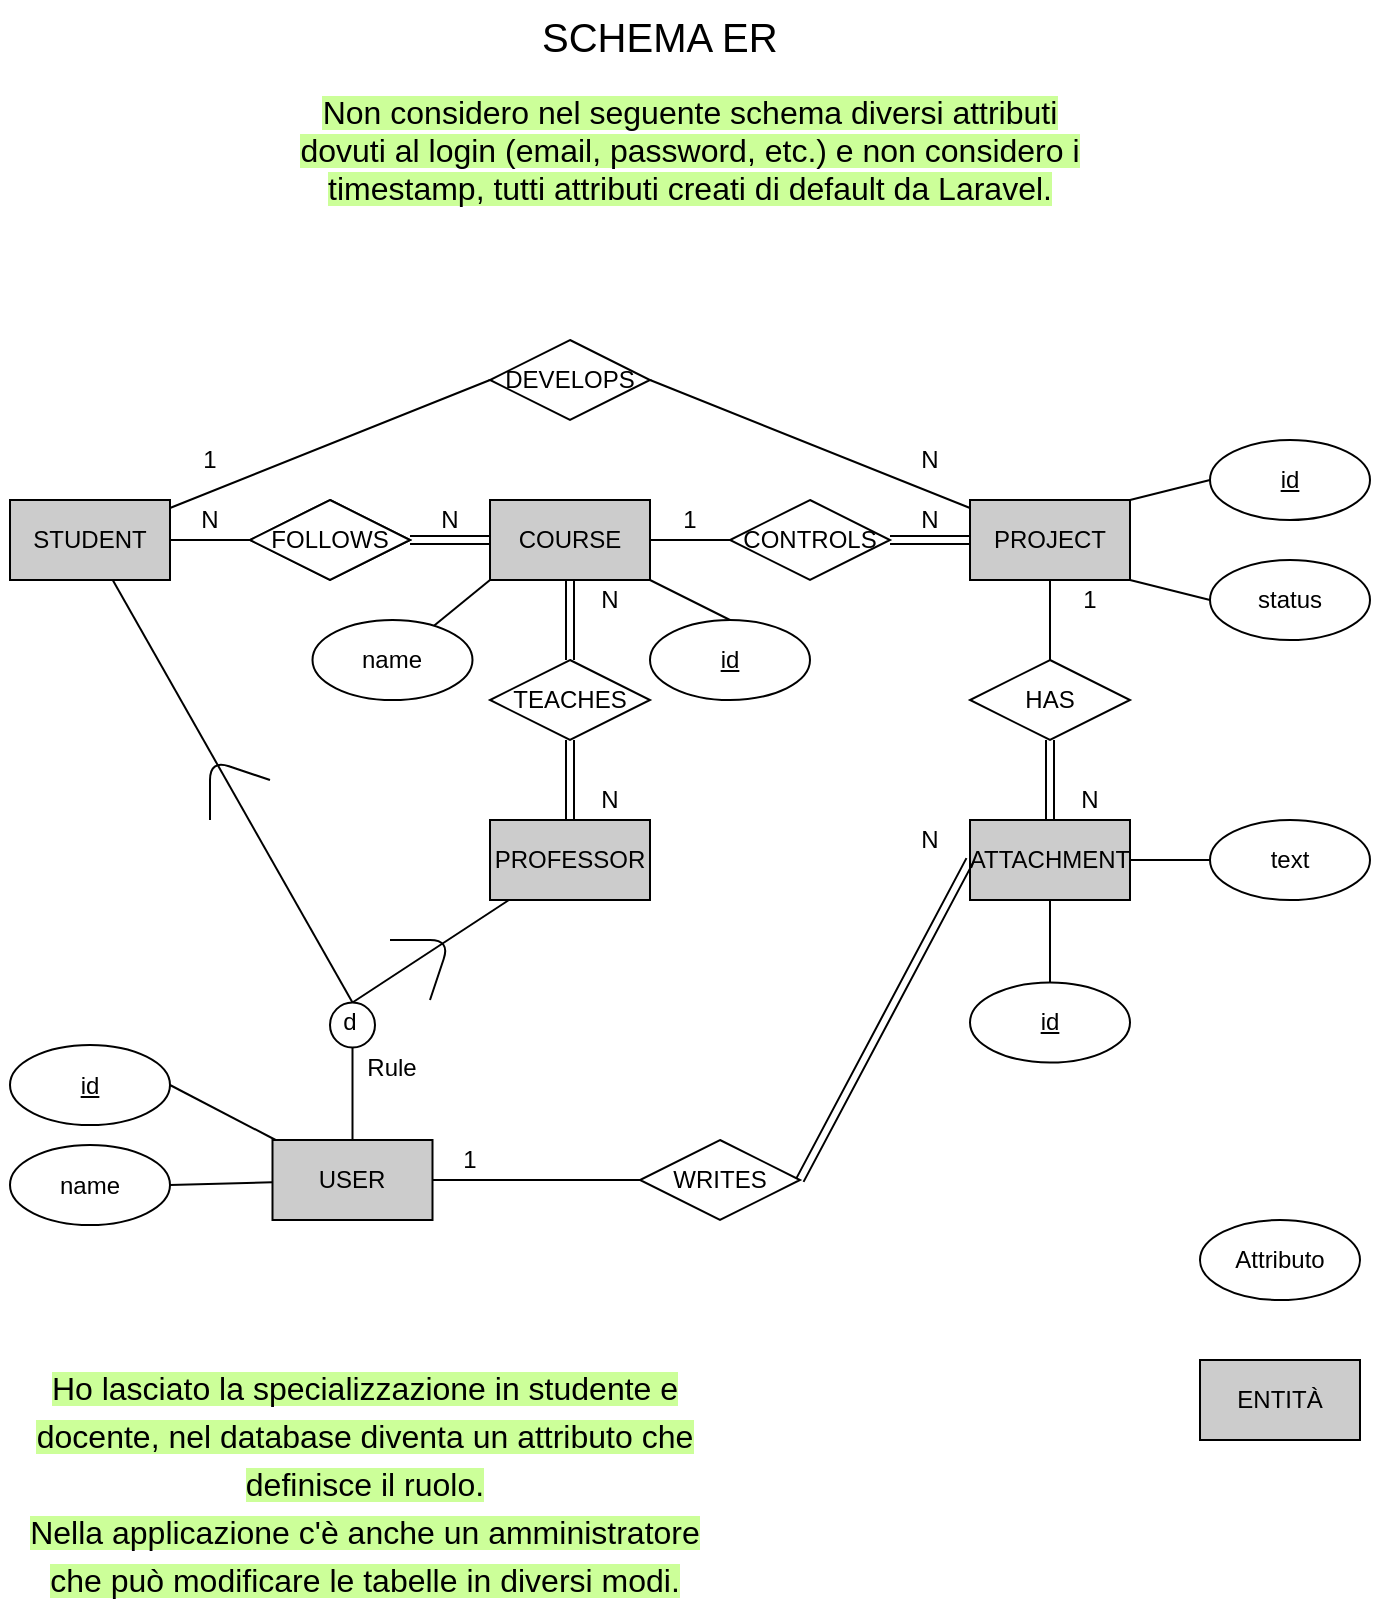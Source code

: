 <mxfile version="14.8.0" type="github" pages="5">
  <diagram name="SCHEMA_EER" id="66IZYz81pUA2FuGHuRgb">
    <mxGraphModel dx="1422" dy="793" grid="1" gridSize="10" guides="1" tooltips="1" connect="1" arrows="1" fold="1" page="1" pageScale="1" pageWidth="827" pageHeight="1169" math="0" shadow="0">
      <root>
        <mxCell id="sZDU4HWieTK7Ssa5qvWq-0" />
        <mxCell id="sZDU4HWieTK7Ssa5qvWq-1" parent="sZDU4HWieTK7Ssa5qvWq-0" />
        <mxCell id="sZDU4HWieTK7Ssa5qvWq-4" style="edgeStyle=orthogonalEdgeStyle;rounded=0;orthogonalLoop=1;jettySize=auto;html=1;entryX=0;entryY=0.5;entryDx=0;entryDy=0;endArrow=none;endFill=0;" parent="sZDU4HWieTK7Ssa5qvWq-1" source="sZDU4HWieTK7Ssa5qvWq-7" target="sZDU4HWieTK7Ssa5qvWq-25" edge="1">
          <mxGeometry relative="1" as="geometry" />
        </mxCell>
        <mxCell id="sZDU4HWieTK7Ssa5qvWq-5" style="rounded=0;orthogonalLoop=1;jettySize=auto;html=1;entryX=0;entryY=0.5;entryDx=0;entryDy=0;endArrow=none;endFill=0;strokeColor=#000000;" parent="sZDU4HWieTK7Ssa5qvWq-1" source="sZDU4HWieTK7Ssa5qvWq-7" target="sZDU4HWieTK7Ssa5qvWq-27" edge="1">
          <mxGeometry relative="1" as="geometry" />
        </mxCell>
        <mxCell id="sZDU4HWieTK7Ssa5qvWq-6" style="rounded=0;orthogonalLoop=1;jettySize=auto;html=1;endArrow=none;endFill=0;entryX=0.5;entryY=0;entryDx=0;entryDy=0;" parent="sZDU4HWieTK7Ssa5qvWq-1" source="sZDU4HWieTK7Ssa5qvWq-7" target="sZDU4HWieTK7Ssa5qvWq-70" edge="1">
          <mxGeometry relative="1" as="geometry">
            <mxPoint x="116" y="630" as="targetPoint" />
          </mxGeometry>
        </mxCell>
        <mxCell id="sZDU4HWieTK7Ssa5qvWq-7" value="STUDENT" style="rounded=0;whiteSpace=wrap;html=1;fillColor=#CCCCCC;" parent="sZDU4HWieTK7Ssa5qvWq-1" vertex="1">
          <mxGeometry x="76" y="290" width="80" height="40" as="geometry" />
        </mxCell>
        <mxCell id="sZDU4HWieTK7Ssa5qvWq-8" style="edgeStyle=orthogonalEdgeStyle;rounded=0;orthogonalLoop=1;jettySize=auto;html=1;exitX=1;exitY=0.5;exitDx=0;exitDy=0;endArrow=none;endFill=0;strokeColor=#000000;" parent="sZDU4HWieTK7Ssa5qvWq-1" source="sZDU4HWieTK7Ssa5qvWq-10" target="sZDU4HWieTK7Ssa5qvWq-29" edge="1">
          <mxGeometry relative="1" as="geometry" />
        </mxCell>
        <mxCell id="sZDU4HWieTK7Ssa5qvWq-9" style="edgeStyle=none;rounded=0;orthogonalLoop=1;jettySize=auto;html=1;exitX=1;exitY=1;exitDx=0;exitDy=0;entryX=0.5;entryY=0;entryDx=0;entryDy=0;endArrow=none;endFill=0;strokeColor=#000000;" parent="sZDU4HWieTK7Ssa5qvWq-1" source="sZDU4HWieTK7Ssa5qvWq-10" target="sZDU4HWieTK7Ssa5qvWq-63" edge="1">
          <mxGeometry relative="1" as="geometry" />
        </mxCell>
        <mxCell id="sZDU4HWieTK7Ssa5qvWq-10" value="COURSE" style="rounded=0;whiteSpace=wrap;html=1;fillColor=#CCCCCC;" parent="sZDU4HWieTK7Ssa5qvWq-1" vertex="1">
          <mxGeometry x="316" y="290" width="80" height="40" as="geometry" />
        </mxCell>
        <mxCell id="sZDU4HWieTK7Ssa5qvWq-13" style="edgeStyle=none;rounded=0;orthogonalLoop=1;jettySize=auto;html=1;entryX=1;entryY=0.5;entryDx=0;entryDy=0;endArrow=none;endFill=0;strokeColor=#000000;" parent="sZDU4HWieTK7Ssa5qvWq-1" source="sZDU4HWieTK7Ssa5qvWq-18" target="sZDU4HWieTK7Ssa5qvWq-27" edge="1">
          <mxGeometry relative="1" as="geometry" />
        </mxCell>
        <mxCell id="sZDU4HWieTK7Ssa5qvWq-14" style="edgeStyle=none;rounded=0;orthogonalLoop=1;jettySize=auto;html=1;endArrow=none;endFill=0;strokeColor=#000000;entryX=0.5;entryY=0;entryDx=0;entryDy=0;" parent="sZDU4HWieTK7Ssa5qvWq-1" source="sZDU4HWieTK7Ssa5qvWq-18" target="sZDU4HWieTK7Ssa5qvWq-77" edge="1">
          <mxGeometry relative="1" as="geometry">
            <mxPoint x="596" y="370" as="targetPoint" />
          </mxGeometry>
        </mxCell>
        <mxCell id="sZDU4HWieTK7Ssa5qvWq-15" style="edgeStyle=none;rounded=0;orthogonalLoop=1;jettySize=auto;html=1;entryX=0;entryY=0.5;entryDx=0;entryDy=0;endArrow=none;endFill=0;strokeColor=#000000;exitX=1;exitY=0;exitDx=0;exitDy=0;" parent="sZDU4HWieTK7Ssa5qvWq-1" source="sZDU4HWieTK7Ssa5qvWq-18" target="sZDU4HWieTK7Ssa5qvWq-42" edge="1">
          <mxGeometry relative="1" as="geometry" />
        </mxCell>
        <mxCell id="sZDU4HWieTK7Ssa5qvWq-16" style="edgeStyle=none;rounded=0;orthogonalLoop=1;jettySize=auto;html=1;exitX=1;exitY=1;exitDx=0;exitDy=0;entryX=0;entryY=0.5;entryDx=0;entryDy=0;endArrow=none;endFill=0;strokeColor=#000000;" parent="sZDU4HWieTK7Ssa5qvWq-1" source="sZDU4HWieTK7Ssa5qvWq-18" target="sZDU4HWieTK7Ssa5qvWq-39" edge="1">
          <mxGeometry relative="1" as="geometry" />
        </mxCell>
        <mxCell id="sZDU4HWieTK7Ssa5qvWq-18" value="PROJECT" style="rounded=0;whiteSpace=wrap;html=1;fillColor=#CCCCCC;" parent="sZDU4HWieTK7Ssa5qvWq-1" vertex="1">
          <mxGeometry x="556" y="290" width="80" height="40" as="geometry" />
        </mxCell>
        <mxCell id="sZDU4HWieTK7Ssa5qvWq-19" style="edgeStyle=orthogonalEdgeStyle;rounded=0;orthogonalLoop=1;jettySize=auto;html=1;entryX=0.5;entryY=1;entryDx=0;entryDy=0;endArrow=none;endFill=0;strokeColor=#000000;shape=link;" parent="sZDU4HWieTK7Ssa5qvWq-1" source="sZDU4HWieTK7Ssa5qvWq-21" target="sZDU4HWieTK7Ssa5qvWq-31" edge="1">
          <mxGeometry relative="1" as="geometry" />
        </mxCell>
        <mxCell id="sZDU4HWieTK7Ssa5qvWq-20" style="rounded=0;orthogonalLoop=1;jettySize=auto;html=1;endArrow=none;endFill=0;entryX=0.5;entryY=0;entryDx=0;entryDy=0;" parent="sZDU4HWieTK7Ssa5qvWq-1" source="sZDU4HWieTK7Ssa5qvWq-21" target="sZDU4HWieTK7Ssa5qvWq-70" edge="1">
          <mxGeometry relative="1" as="geometry">
            <mxPoint x="116" y="630" as="targetPoint" />
          </mxGeometry>
        </mxCell>
        <mxCell id="sZDU4HWieTK7Ssa5qvWq-21" value="PROFESSOR" style="rounded=0;whiteSpace=wrap;html=1;fillColor=#CCCCCC;" parent="sZDU4HWieTK7Ssa5qvWq-1" vertex="1">
          <mxGeometry x="316" y="450" width="80" height="40" as="geometry" />
        </mxCell>
        <mxCell id="sZDU4HWieTK7Ssa5qvWq-22" value="ENTITÀ" style="rounded=0;whiteSpace=wrap;html=1;fillColor=#CCCCCC;" parent="sZDU4HWieTK7Ssa5qvWq-1" vertex="1">
          <mxGeometry x="671" y="720" width="80" height="40" as="geometry" />
        </mxCell>
        <mxCell id="sZDU4HWieTK7Ssa5qvWq-23" value="" style="rhombus;whiteSpace=wrap;html=1;" parent="sZDU4HWieTK7Ssa5qvWq-1" vertex="1">
          <mxGeometry x="196" y="290" width="80" height="40" as="geometry" />
        </mxCell>
        <mxCell id="sZDU4HWieTK7Ssa5qvWq-24" style="edgeStyle=orthogonalEdgeStyle;rounded=0;orthogonalLoop=1;jettySize=auto;html=1;entryX=0;entryY=0.5;entryDx=0;entryDy=0;endArrow=none;endFill=0;strokeColor=#000000;shape=link;" parent="sZDU4HWieTK7Ssa5qvWq-1" source="sZDU4HWieTK7Ssa5qvWq-25" target="sZDU4HWieTK7Ssa5qvWq-10" edge="1">
          <mxGeometry relative="1" as="geometry" />
        </mxCell>
        <mxCell id="sZDU4HWieTK7Ssa5qvWq-25" value="FOLLOWS" style="rhombus;whiteSpace=wrap;html=1;" parent="sZDU4HWieTK7Ssa5qvWq-1" vertex="1">
          <mxGeometry x="196" y="290" width="80" height="40" as="geometry" />
        </mxCell>
        <mxCell id="sZDU4HWieTK7Ssa5qvWq-27" value="DEVELOPS" style="rhombus;whiteSpace=wrap;html=1;" parent="sZDU4HWieTK7Ssa5qvWq-1" vertex="1">
          <mxGeometry x="316" y="210" width="80" height="40" as="geometry" />
        </mxCell>
        <mxCell id="sZDU4HWieTK7Ssa5qvWq-28" style="edgeStyle=orthogonalEdgeStyle;rounded=0;orthogonalLoop=1;jettySize=auto;html=1;exitX=1;exitY=0.5;exitDx=0;exitDy=0;entryX=0;entryY=0.5;entryDx=0;entryDy=0;endArrow=none;endFill=0;strokeColor=#000000;shape=link;" parent="sZDU4HWieTK7Ssa5qvWq-1" source="sZDU4HWieTK7Ssa5qvWq-29" target="sZDU4HWieTK7Ssa5qvWq-18" edge="1">
          <mxGeometry relative="1" as="geometry" />
        </mxCell>
        <mxCell id="sZDU4HWieTK7Ssa5qvWq-29" value="CONTROLS" style="rhombus;whiteSpace=wrap;html=1;" parent="sZDU4HWieTK7Ssa5qvWq-1" vertex="1">
          <mxGeometry x="436" y="290" width="80" height="40" as="geometry" />
        </mxCell>
        <mxCell id="sZDU4HWieTK7Ssa5qvWq-30" style="edgeStyle=orthogonalEdgeStyle;rounded=0;orthogonalLoop=1;jettySize=auto;html=1;endArrow=none;endFill=0;strokeColor=#000000;shape=link;" parent="sZDU4HWieTK7Ssa5qvWq-1" source="sZDU4HWieTK7Ssa5qvWq-31" target="sZDU4HWieTK7Ssa5qvWq-10" edge="1">
          <mxGeometry relative="1" as="geometry" />
        </mxCell>
        <mxCell id="sZDU4HWieTK7Ssa5qvWq-31" value="TEACHES" style="rhombus;whiteSpace=wrap;html=1;" parent="sZDU4HWieTK7Ssa5qvWq-1" vertex="1">
          <mxGeometry x="316" y="370" width="80" height="40" as="geometry" />
        </mxCell>
        <mxCell id="sZDU4HWieTK7Ssa5qvWq-33" value="WRITES" style="rhombus;whiteSpace=wrap;html=1;" parent="sZDU4HWieTK7Ssa5qvWq-1" vertex="1">
          <mxGeometry x="391" y="610" width="80" height="40" as="geometry" />
        </mxCell>
        <mxCell id="sZDU4HWieTK7Ssa5qvWq-34" style="edgeStyle=none;rounded=0;orthogonalLoop=1;jettySize=auto;html=1;endArrow=none;endFill=0;strokeColor=#000000;shape=link;exitX=0.5;exitY=1;exitDx=0;exitDy=0;entryX=0.5;entryY=0;entryDx=0;entryDy=0;" parent="sZDU4HWieTK7Ssa5qvWq-1" source="sZDU4HWieTK7Ssa5qvWq-77" target="9dTlJpX9FoMD81TNzN0M-7" edge="1">
          <mxGeometry relative="1" as="geometry">
            <mxPoint x="596" y="410" as="sourcePoint" />
            <mxPoint x="596" y="450" as="targetPoint" />
          </mxGeometry>
        </mxCell>
        <mxCell id="sZDU4HWieTK7Ssa5qvWq-36" style="edgeStyle=none;rounded=0;orthogonalLoop=1;jettySize=auto;html=1;entryX=0.5;entryY=0;entryDx=0;entryDy=0;endArrow=none;endFill=0;strokeColor=#000000;exitX=0.5;exitY=1;exitDx=0;exitDy=0;" parent="sZDU4HWieTK7Ssa5qvWq-1" source="9dTlJpX9FoMD81TNzN0M-7" target="9dTlJpX9FoMD81TNzN0M-5" edge="1">
          <mxGeometry relative="1" as="geometry">
            <mxPoint x="596" y="490" as="sourcePoint" />
            <mxPoint x="596" y="530" as="targetPoint" />
          </mxGeometry>
        </mxCell>
        <mxCell id="TBHhQB67um9vgZtg84Kf-2" style="rounded=0;orthogonalLoop=1;jettySize=auto;html=1;entryX=0;entryY=0.5;entryDx=0;entryDy=0;endArrow=none;endFill=0;exitX=1;exitY=0.5;exitDx=0;exitDy=0;" parent="sZDU4HWieTK7Ssa5qvWq-1" source="9dTlJpX9FoMD81TNzN0M-7" target="sZDU4HWieTK7Ssa5qvWq-49" edge="1">
          <mxGeometry relative="1" as="geometry">
            <mxPoint x="636" y="470" as="sourcePoint" />
          </mxGeometry>
        </mxCell>
        <mxCell id="sZDU4HWieTK7Ssa5qvWq-39" value="status" style="ellipse;whiteSpace=wrap;html=1;align=center;" parent="sZDU4HWieTK7Ssa5qvWq-1" vertex="1">
          <mxGeometry x="676" y="320" width="80" height="40" as="geometry" />
        </mxCell>
        <mxCell id="sZDU4HWieTK7Ssa5qvWq-40" value="name" style="ellipse;whiteSpace=wrap;html=1;align=center;" parent="sZDU4HWieTK7Ssa5qvWq-1" vertex="1">
          <mxGeometry x="76" y="612.5" width="80" height="40" as="geometry" />
        </mxCell>
        <mxCell id="sZDU4HWieTK7Ssa5qvWq-42" value="&lt;u&gt;id&lt;/u&gt;" style="ellipse;whiteSpace=wrap;html=1;align=center;" parent="sZDU4HWieTK7Ssa5qvWq-1" vertex="1">
          <mxGeometry x="676" y="260" width="80" height="40" as="geometry" />
        </mxCell>
        <mxCell id="sZDU4HWieTK7Ssa5qvWq-43" value="&lt;u&gt;id&lt;/u&gt;" style="ellipse;whiteSpace=wrap;html=1;align=center;" parent="sZDU4HWieTK7Ssa5qvWq-1" vertex="1">
          <mxGeometry x="76" y="562.5" width="80" height="40" as="geometry" />
        </mxCell>
        <mxCell id="sZDU4HWieTK7Ssa5qvWq-45" value="SCHEMA ER&#xa;" style="text;strokeColor=none;fillColor=none;spacingLeft=4;spacingRight=4;overflow=hidden;rotatable=0;points=[[0,0.5],[1,0.5]];portConstraint=eastwest;fontSize=20;" parent="sZDU4HWieTK7Ssa5qvWq-1" vertex="1">
          <mxGeometry x="336" y="40" width="160" height="40" as="geometry" />
        </mxCell>
        <mxCell id="sZDU4HWieTK7Ssa5qvWq-49" value="text" style="ellipse;whiteSpace=wrap;html=1;align=center;" parent="sZDU4HWieTK7Ssa5qvWq-1" vertex="1">
          <mxGeometry x="676" y="450" width="80" height="40" as="geometry" />
        </mxCell>
        <mxCell id="sZDU4HWieTK7Ssa5qvWq-52" value="N" style="text;html=1;strokeColor=none;fillColor=none;align=center;verticalAlign=middle;whiteSpace=wrap;rounded=0;" parent="sZDU4HWieTK7Ssa5qvWq-1" vertex="1">
          <mxGeometry x="276" y="290" width="40" height="20" as="geometry" />
        </mxCell>
        <mxCell id="sZDU4HWieTK7Ssa5qvWq-53" value="N" style="text;html=1;strokeColor=none;fillColor=none;align=center;verticalAlign=middle;whiteSpace=wrap;rounded=0;" parent="sZDU4HWieTK7Ssa5qvWq-1" vertex="1">
          <mxGeometry x="156" y="290" width="40" height="20" as="geometry" />
        </mxCell>
        <mxCell id="sZDU4HWieTK7Ssa5qvWq-54" value="N" style="text;html=1;strokeColor=none;fillColor=none;align=center;verticalAlign=middle;whiteSpace=wrap;rounded=0;" parent="sZDU4HWieTK7Ssa5qvWq-1" vertex="1">
          <mxGeometry x="516" y="290" width="40" height="20" as="geometry" />
        </mxCell>
        <mxCell id="sZDU4HWieTK7Ssa5qvWq-55" value="1" style="text;html=1;strokeColor=none;fillColor=none;align=center;verticalAlign=middle;whiteSpace=wrap;rounded=0;" parent="sZDU4HWieTK7Ssa5qvWq-1" vertex="1">
          <mxGeometry x="396" y="290" width="40" height="20" as="geometry" />
        </mxCell>
        <mxCell id="sZDU4HWieTK7Ssa5qvWq-57" value="1" style="text;html=1;strokeColor=none;fillColor=none;align=center;verticalAlign=middle;whiteSpace=wrap;rounded=0;" parent="sZDU4HWieTK7Ssa5qvWq-1" vertex="1">
          <mxGeometry x="156" y="260" width="40" height="20" as="geometry" />
        </mxCell>
        <mxCell id="sZDU4HWieTK7Ssa5qvWq-58" value="N" style="text;html=1;strokeColor=none;fillColor=none;align=center;verticalAlign=middle;whiteSpace=wrap;rounded=0;" parent="sZDU4HWieTK7Ssa5qvWq-1" vertex="1">
          <mxGeometry x="516" y="260" width="40" height="20" as="geometry" />
        </mxCell>
        <mxCell id="sZDU4HWieTK7Ssa5qvWq-59" value="N" style="text;html=1;strokeColor=none;fillColor=none;align=center;verticalAlign=middle;whiteSpace=wrap;rounded=0;" parent="sZDU4HWieTK7Ssa5qvWq-1" vertex="1">
          <mxGeometry x="596" y="430" width="40" height="20" as="geometry" />
        </mxCell>
        <mxCell id="sZDU4HWieTK7Ssa5qvWq-60" value="1" style="text;html=1;strokeColor=none;fillColor=none;align=center;verticalAlign=middle;whiteSpace=wrap;rounded=0;" parent="sZDU4HWieTK7Ssa5qvWq-1" vertex="1">
          <mxGeometry x="596" y="330" width="40" height="20" as="geometry" />
        </mxCell>
        <mxCell id="sZDU4HWieTK7Ssa5qvWq-61" value="N" style="text;html=1;strokeColor=none;fillColor=none;align=center;verticalAlign=middle;whiteSpace=wrap;rounded=0;" parent="sZDU4HWieTK7Ssa5qvWq-1" vertex="1">
          <mxGeometry x="356" y="430" width="40" height="20" as="geometry" />
        </mxCell>
        <mxCell id="sZDU4HWieTK7Ssa5qvWq-62" value="N" style="text;html=1;strokeColor=none;fillColor=none;align=center;verticalAlign=middle;whiteSpace=wrap;rounded=0;" parent="sZDU4HWieTK7Ssa5qvWq-1" vertex="1">
          <mxGeometry x="356" y="330" width="40" height="20" as="geometry" />
        </mxCell>
        <mxCell id="sZDU4HWieTK7Ssa5qvWq-63" value="&lt;u&gt;id&lt;/u&gt;" style="ellipse;whiteSpace=wrap;html=1;align=center;" parent="sZDU4HWieTK7Ssa5qvWq-1" vertex="1">
          <mxGeometry x="396" y="350" width="80" height="40" as="geometry" />
        </mxCell>
        <mxCell id="sZDU4HWieTK7Ssa5qvWq-64" style="rounded=0;orthogonalLoop=1;jettySize=auto;html=1;entryX=0.5;entryY=1;entryDx=0;entryDy=0;endArrow=none;endFill=0;" parent="sZDU4HWieTK7Ssa5qvWq-1" source="sZDU4HWieTK7Ssa5qvWq-69" target="sZDU4HWieTK7Ssa5qvWq-70" edge="1">
          <mxGeometry relative="1" as="geometry" />
        </mxCell>
        <mxCell id="sZDU4HWieTK7Ssa5qvWq-65" style="rounded=0;orthogonalLoop=1;jettySize=auto;html=1;entryX=1;entryY=0.5;entryDx=0;entryDy=0;endArrow=none;endFill=0;" parent="sZDU4HWieTK7Ssa5qvWq-1" source="sZDU4HWieTK7Ssa5qvWq-69" target="sZDU4HWieTK7Ssa5qvWq-43" edge="1">
          <mxGeometry relative="1" as="geometry" />
        </mxCell>
        <mxCell id="sZDU4HWieTK7Ssa5qvWq-66" style="rounded=0;orthogonalLoop=1;jettySize=auto;html=1;entryX=1;entryY=0.5;entryDx=0;entryDy=0;endArrow=none;endFill=0;" parent="sZDU4HWieTK7Ssa5qvWq-1" source="sZDU4HWieTK7Ssa5qvWq-69" target="sZDU4HWieTK7Ssa5qvWq-40" edge="1">
          <mxGeometry relative="1" as="geometry" />
        </mxCell>
        <mxCell id="sZDU4HWieTK7Ssa5qvWq-68" style="edgeStyle=none;rounded=0;orthogonalLoop=1;jettySize=auto;html=1;endArrow=none;endFill=0;" parent="sZDU4HWieTK7Ssa5qvWq-1" source="sZDU4HWieTK7Ssa5qvWq-69" target="sZDU4HWieTK7Ssa5qvWq-33" edge="1">
          <mxGeometry relative="1" as="geometry" />
        </mxCell>
        <mxCell id="sZDU4HWieTK7Ssa5qvWq-69" value="USER" style="rounded=0;whiteSpace=wrap;html=1;fillColor=#CCCCCC;" parent="sZDU4HWieTK7Ssa5qvWq-1" vertex="1">
          <mxGeometry x="207.25" y="610" width="80" height="40" as="geometry" />
        </mxCell>
        <mxCell id="sZDU4HWieTK7Ssa5qvWq-70" value="" style="ellipse;whiteSpace=wrap;html=1;aspect=fixed;" parent="sZDU4HWieTK7Ssa5qvWq-1" vertex="1">
          <mxGeometry x="236" y="541.25" width="22.5" height="22.5" as="geometry" />
        </mxCell>
        <mxCell id="sZDU4HWieTK7Ssa5qvWq-71" value="&lt;div&gt;d&lt;/div&gt;" style="text;html=1;strokeColor=none;fillColor=none;align=center;verticalAlign=middle;whiteSpace=wrap;rounded=0;" parent="sZDU4HWieTK7Ssa5qvWq-1" vertex="1">
          <mxGeometry x="226" y="541.25" width="40" height="20" as="geometry" />
        </mxCell>
        <mxCell id="sZDU4HWieTK7Ssa5qvWq-72" value="1" style="text;html=1;strokeColor=none;fillColor=none;align=center;verticalAlign=middle;whiteSpace=wrap;rounded=0;" parent="sZDU4HWieTK7Ssa5qvWq-1" vertex="1">
          <mxGeometry x="286" y="610" width="40" height="20" as="geometry" />
        </mxCell>
        <mxCell id="sZDU4HWieTK7Ssa5qvWq-73" value="N" style="text;html=1;strokeColor=none;fillColor=none;align=center;verticalAlign=middle;whiteSpace=wrap;rounded=0;" parent="sZDU4HWieTK7Ssa5qvWq-1" vertex="1">
          <mxGeometry x="516" y="450" width="40" height="20" as="geometry" />
        </mxCell>
        <mxCell id="sZDU4HWieTK7Ssa5qvWq-77" value="HAS" style="rhombus;whiteSpace=wrap;html=1;" parent="sZDU4HWieTK7Ssa5qvWq-1" vertex="1">
          <mxGeometry x="556" y="370" width="80" height="40" as="geometry" />
        </mxCell>
        <mxCell id="sZDU4HWieTK7Ssa5qvWq-78" value="Attributo" style="ellipse;whiteSpace=wrap;html=1;align=center;" parent="sZDU4HWieTK7Ssa5qvWq-1" vertex="1">
          <mxGeometry x="671" y="650" width="80" height="40" as="geometry" />
        </mxCell>
        <mxCell id="sZDU4HWieTK7Ssa5qvWq-79" value="" style="endArrow=none;html=1;" parent="sZDU4HWieTK7Ssa5qvWq-1" edge="1">
          <mxGeometry width="50" height="50" relative="1" as="geometry">
            <mxPoint x="176" y="450" as="sourcePoint" />
            <mxPoint x="206" y="430" as="targetPoint" />
            <Array as="points">
              <mxPoint x="176" y="420" />
            </Array>
          </mxGeometry>
        </mxCell>
        <mxCell id="sZDU4HWieTK7Ssa5qvWq-80" value="" style="endArrow=none;html=1;" parent="sZDU4HWieTK7Ssa5qvWq-1" edge="1">
          <mxGeometry width="50" height="50" relative="1" as="geometry">
            <mxPoint x="266" y="510" as="sourcePoint" />
            <mxPoint x="286" y="540" as="targetPoint" />
            <Array as="points">
              <mxPoint x="296" y="510" />
            </Array>
          </mxGeometry>
        </mxCell>
        <mxCell id="9dTlJpX9FoMD81TNzN0M-0" value="Rule" style="text;html=1;strokeColor=none;fillColor=none;align=center;verticalAlign=middle;whiteSpace=wrap;rounded=0;" parent="sZDU4HWieTK7Ssa5qvWq-1" vertex="1">
          <mxGeometry x="247.25" y="563.75" width="40" height="20" as="geometry" />
        </mxCell>
        <mxCell id="9dTlJpX9FoMD81TNzN0M-4" style="rounded=0;orthogonalLoop=1;jettySize=auto;html=1;entryX=0;entryY=1;entryDx=0;entryDy=0;endArrow=none;endFill=0;" parent="sZDU4HWieTK7Ssa5qvWq-1" source="9dTlJpX9FoMD81TNzN0M-3" target="sZDU4HWieTK7Ssa5qvWq-10" edge="1">
          <mxGeometry relative="1" as="geometry" />
        </mxCell>
        <mxCell id="9dTlJpX9FoMD81TNzN0M-3" value="name" style="ellipse;whiteSpace=wrap;html=1;align=center;" parent="sZDU4HWieTK7Ssa5qvWq-1" vertex="1">
          <mxGeometry x="227.25" y="350" width="80" height="40" as="geometry" />
        </mxCell>
        <mxCell id="9dTlJpX9FoMD81TNzN0M-5" value="&lt;u&gt;id&lt;/u&gt;" style="ellipse;whiteSpace=wrap;html=1;align=center;" parent="sZDU4HWieTK7Ssa5qvWq-1" vertex="1">
          <mxGeometry x="556" y="531.25" width="80" height="40" as="geometry" />
        </mxCell>
        <mxCell id="9dTlJpX9FoMD81TNzN0M-7" value="ATTACHMENT" style="rounded=0;whiteSpace=wrap;html=1;labelBackgroundColor=none;fillColor=#CCCCCC;" parent="sZDU4HWieTK7Ssa5qvWq-1" vertex="1">
          <mxGeometry x="556" y="450" width="80" height="40" as="geometry" />
        </mxCell>
        <mxCell id="9dTlJpX9FoMD81TNzN0M-8" value="" style="rounded=0;orthogonalLoop=1;jettySize=auto;html=1;exitX=1;exitY=0.5;exitDx=0;exitDy=0;entryX=0;entryY=0.5;entryDx=0;entryDy=0;endArrow=none;endFill=0;strokeColor=#000000;shape=link;" parent="sZDU4HWieTK7Ssa5qvWq-1" source="sZDU4HWieTK7Ssa5qvWq-33" target="9dTlJpX9FoMD81TNzN0M-7" edge="1">
          <mxGeometry relative="1" as="geometry">
            <mxPoint x="471" y="630" as="sourcePoint" />
            <mxPoint x="556" y="470" as="targetPoint" />
          </mxGeometry>
        </mxCell>
        <mxCell id="9dTlJpX9FoMD81TNzN0M-9" value="&lt;div style=&quot;font-size: 16px&quot;&gt;&lt;span style=&quot;background-color: rgb(204 , 255 , 153)&quot;&gt;&lt;span style=&quot;font-size: 16px&quot;&gt;Non considero nel seguente schema diversi attributi dovuti al login (email, password, etc.) e non considero i timestamp, tutti attributi creati di default da Laravel.&lt;/span&gt;&lt;/span&gt;&lt;/div&gt;" style="text;html=1;strokeColor=none;fillColor=none;align=center;verticalAlign=middle;whiteSpace=wrap;rounded=0;fontSize=16;" parent="sZDU4HWieTK7Ssa5qvWq-1" vertex="1">
          <mxGeometry x="216" y="80" width="400" height="70" as="geometry" />
        </mxCell>
        <mxCell id="Ub01cjxdcakHr8ICpf8u-0" value="&lt;div&gt;&lt;font style=&quot;font-size: 16px&quot;&gt;&lt;span style=&quot;background-color: rgb(204 , 255 , 153)&quot;&gt;Ho lasciato la specializzazione in studente e docente, nel database diventa un attributo che definisce il ruolo. &lt;br&gt;&lt;/span&gt;&lt;/font&gt;&lt;/div&gt;&lt;div&gt;&lt;font style=&quot;font-size: 16px&quot;&gt;&lt;span style=&quot;background-color: rgb(204 , 255 , 153)&quot;&gt;Nella applicazione c&#39;è anche un amministratore che può modificare le tabelle in diversi modi.&lt;/span&gt;&lt;/font&gt;&lt;/div&gt;" style="text;html=1;strokeColor=none;fillColor=none;align=center;verticalAlign=middle;whiteSpace=wrap;rounded=0;labelBackgroundColor=none;fontSize=20;" parent="sZDU4HWieTK7Ssa5qvWq-1" vertex="1">
          <mxGeometry x="71" y="720" width="365" height="120" as="geometry" />
        </mxCell>
      </root>
    </mxGraphModel>
  </diagram>
  <diagram name="SCHEMA_RELAZIONALE" id="MZw9mcAXWoQgqGe-_8PZ">
    <mxGraphModel dx="1185" dy="661" grid="1" gridSize="10" guides="1" tooltips="1" connect="1" arrows="1" fold="1" page="1" pageScale="1" pageWidth="827" pageHeight="1169" math="0" shadow="0">
      <root>
        <mxCell id="05BvGZ8dcpormVHHbP-I-0" />
        <mxCell id="05BvGZ8dcpormVHHbP-I-1" parent="05BvGZ8dcpormVHHbP-I-0" />
        <mxCell id="05BvGZ8dcpormVHHbP-I-2" value="&lt;u&gt;id&lt;/u&gt;" style="whiteSpace=wrap;html=1;align=center;" parent="05BvGZ8dcpormVHHbP-I-1" vertex="1">
          <mxGeometry x="160.24" y="200" width="120" height="20" as="geometry" />
        </mxCell>
        <mxCell id="05BvGZ8dcpormVHHbP-I-3" style="edgeStyle=orthogonalEdgeStyle;curved=1;rounded=0;orthogonalLoop=1;jettySize=auto;html=1;exitX=1;exitY=0.25;exitDx=0;exitDy=0;endSize=6;" parent="05BvGZ8dcpormVHHbP-I-1" source="05BvGZ8dcpormVHHbP-I-4" edge="1">
          <mxGeometry relative="1" as="geometry">
            <mxPoint x="279.623" y="364.905" as="targetPoint" />
          </mxGeometry>
        </mxCell>
        <mxCell id="05BvGZ8dcpormVHHbP-I-4" value="&lt;u&gt;id&lt;/u&gt;" style="whiteSpace=wrap;html=1;align=center;" parent="05BvGZ8dcpormVHHbP-I-1" vertex="1">
          <mxGeometry x="159.48" y="360" width="120" height="20" as="geometry" />
        </mxCell>
        <mxCell id="05BvGZ8dcpormVHHbP-I-5" value="&lt;u&gt;id&lt;/u&gt;" style="whiteSpace=wrap;html=1;align=center;" parent="05BvGZ8dcpormVHHbP-I-1" vertex="1">
          <mxGeometry x="159.48" y="440" width="120" height="20" as="geometry" />
        </mxCell>
        <mxCell id="05BvGZ8dcpormVHHbP-I-6" value="&lt;u&gt;id&lt;/u&gt;" style="whiteSpace=wrap;html=1;align=center;" parent="05BvGZ8dcpormVHHbP-I-1" vertex="1">
          <mxGeometry x="159.48" y="520" width="120" height="20" as="geometry" />
        </mxCell>
        <mxCell id="05BvGZ8dcpormVHHbP-I-7" value="role" style="whiteSpace=wrap;html=1;align=center;" parent="05BvGZ8dcpormVHHbP-I-1" vertex="1">
          <mxGeometry x="399.76" y="200" width="120" height="20" as="geometry" />
        </mxCell>
        <mxCell id="05BvGZ8dcpormVHHbP-I-8" value="user" style="text;strokeColor=none;fillColor=none;spacingLeft=4;spacingRight=4;overflow=hidden;rotatable=0;points=[[0,0.5],[1,0.5]];portConstraint=eastwest;fontSize=12;align=left;" parent="05BvGZ8dcpormVHHbP-I-1" vertex="1">
          <mxGeometry x="170" y="180" width="80" height="20" as="geometry" />
        </mxCell>
        <mxCell id="05BvGZ8dcpormVHHbP-I-9" value="course" style="text;strokeColor=none;fillColor=none;spacingLeft=4;spacingRight=4;overflow=hidden;rotatable=0;points=[[0,0.5],[1,0.5]];portConstraint=eastwest;fontSize=12;" parent="05BvGZ8dcpormVHHbP-I-1" vertex="1">
          <mxGeometry x="159.48" y="340" width="70" height="20" as="geometry" />
        </mxCell>
        <mxCell id="05BvGZ8dcpormVHHbP-I-10" value="project" style="text;strokeColor=none;fillColor=none;spacingLeft=4;spacingRight=4;overflow=hidden;rotatable=0;points=[[0,0.5],[1,0.5]];portConstraint=eastwest;fontSize=12;" parent="05BvGZ8dcpormVHHbP-I-1" vertex="1">
          <mxGeometry x="160.0" y="420" width="80" height="20" as="geometry" />
        </mxCell>
        <mxCell id="05BvGZ8dcpormVHHbP-I-11" value="attachments" style="text;strokeColor=none;fillColor=none;spacingLeft=4;spacingRight=4;overflow=hidden;rotatable=0;points=[[0,0.5],[1,0.5]];portConstraint=eastwest;fontSize=12;" parent="05BvGZ8dcpormVHHbP-I-1" vertex="1">
          <mxGeometry x="160.76" y="490" width="80" height="30" as="geometry" />
        </mxCell>
        <mxCell id="05BvGZ8dcpormVHHbP-I-14" style="edgeStyle=orthogonalEdgeStyle;curved=1;rounded=0;orthogonalLoop=1;jettySize=auto;html=1;entryX=0;entryY=0.75;entryDx=0;entryDy=0;exitX=0;exitY=0.5;exitDx=0;exitDy=0;" parent="05BvGZ8dcpormVHHbP-I-1" source="05BvGZ8dcpormVHHbP-I-15" target="05BvGZ8dcpormVHHbP-I-2" edge="1">
          <mxGeometry relative="1" as="geometry">
            <Array as="points">
              <mxPoint x="130" y="290" />
              <mxPoint x="130" y="215" />
            </Array>
            <mxPoint x="169.52" y="270" as="targetPoint" />
          </mxGeometry>
        </mxCell>
        <mxCell id="05BvGZ8dcpormVHHbP-I-15" value="&lt;u&gt;user_id&lt;/u&gt;" style="whiteSpace=wrap;html=1;align=center;" parent="05BvGZ8dcpormVHHbP-I-1" vertex="1">
          <mxGeometry x="160.0" y="280" width="120" height="20" as="geometry" />
        </mxCell>
        <mxCell id="05BvGZ8dcpormVHHbP-I-18" value="SCHEMA RELAZIONALE" style="text;strokeColor=none;fillColor=none;spacingLeft=4;spacingRight=4;overflow=hidden;rotatable=0;points=[[0,0.5],[1,0.5]];portConstraint=eastwest;fontSize=20;" parent="05BvGZ8dcpormVHHbP-I-1" vertex="1">
          <mxGeometry x="305" y="40" width="240" height="40" as="geometry" />
        </mxCell>
        <mxCell id="nGR035LTsniNT_eZtfAf-4" style="edgeStyle=orthogonalEdgeStyle;rounded=0;orthogonalLoop=1;jettySize=auto;html=1;entryX=0;entryY=0.75;entryDx=0;entryDy=0;endArrow=classic;endFill=1;curved=1;" parent="05BvGZ8dcpormVHHbP-I-1" source="05BvGZ8dcpormVHHbP-I-19" target="05BvGZ8dcpormVHHbP-I-2" edge="1">
          <mxGeometry relative="1" as="geometry">
            <Array as="points">
              <mxPoint x="340" y="580" />
              <mxPoint x="40" y="580" />
              <mxPoint x="40" y="215" />
            </Array>
          </mxGeometry>
        </mxCell>
        <mxCell id="05BvGZ8dcpormVHHbP-I-19" value="user_id" style="whiteSpace=wrap;html=1;align=center;" parent="05BvGZ8dcpormVHHbP-I-1" vertex="1">
          <mxGeometry x="280" y="520" width="120" height="20" as="geometry" />
        </mxCell>
        <mxCell id="05BvGZ8dcpormVHHbP-I-21" value="name" style="whiteSpace=wrap;html=1;align=center;" parent="05BvGZ8dcpormVHHbP-I-1" vertex="1">
          <mxGeometry x="280.24" y="200" width="120" height="20" as="geometry" />
        </mxCell>
        <mxCell id="05BvGZ8dcpormVHHbP-I-22" value="status" style="whiteSpace=wrap;html=1;align=center;" parent="05BvGZ8dcpormVHHbP-I-1" vertex="1">
          <mxGeometry x="280" y="440" width="120" height="20" as="geometry" />
        </mxCell>
        <mxCell id="05BvGZ8dcpormVHHbP-I-23" value="course_user" style="text;whiteSpace=wrap;html=1;" parent="05BvGZ8dcpormVHHbP-I-1" vertex="1">
          <mxGeometry x="160.0" y="260" width="50" height="20" as="geometry" />
        </mxCell>
        <mxCell id="05BvGZ8dcpormVHHbP-I-31" style="edgeStyle=orthogonalEdgeStyle;curved=1;rounded=0;orthogonalLoop=1;jettySize=auto;html=1;endSize=6;entryX=0.75;entryY=0;entryDx=0;entryDy=0;exitX=0.5;exitY=1;exitDx=0;exitDy=0;" parent="05BvGZ8dcpormVHHbP-I-1" source="05BvGZ8dcpormVHHbP-I-32" target="05BvGZ8dcpormVHHbP-I-4" edge="1">
          <mxGeometry relative="1" as="geometry">
            <mxPoint x="310" y="415" as="targetPoint" />
            <Array as="points">
              <mxPoint x="340" y="320" />
              <mxPoint x="250" y="320" />
            </Array>
            <mxPoint x="340" y="310" as="sourcePoint" />
          </mxGeometry>
        </mxCell>
        <mxCell id="05BvGZ8dcpormVHHbP-I-32" value="&lt;u&gt;course_id&lt;/u&gt;" style="whiteSpace=wrap;html=1;align=center;" parent="05BvGZ8dcpormVHHbP-I-1" vertex="1">
          <mxGeometry x="280" y="280" width="120" height="20" as="geometry" />
        </mxCell>
        <mxCell id="05BvGZ8dcpormVHHbP-I-66" value="relazione" style="text;html=1;strokeColor=none;fillColor=none;align=center;verticalAlign=middle;whiteSpace=wrap;rounded=0;" parent="05BvGZ8dcpormVHHbP-I-1" vertex="1">
          <mxGeometry x="600" y="600" width="80" height="20" as="geometry" />
        </mxCell>
        <mxCell id="kfin361emQTMEfPLE4KT-0" value="message" style="whiteSpace=wrap;html=1;align=center;" parent="05BvGZ8dcpormVHHbP-I-1" vertex="1">
          <mxGeometry x="519.48" y="520" width="120" height="20" as="geometry" />
        </mxCell>
        <mxCell id="yur3tiSRCqLc6xeRUBEy-0" value="attributo" style="whiteSpace=wrap;html=1;align=center;" parent="05BvGZ8dcpormVHHbP-I-1" vertex="1">
          <mxGeometry x="600" y="620" width="120" height="20" as="geometry" />
        </mxCell>
        <mxCell id="yur3tiSRCqLc6xeRUBEy-1" value="name" style="whiteSpace=wrap;html=1;align=center;" parent="05BvGZ8dcpormVHHbP-I-1" vertex="1">
          <mxGeometry x="279.48" y="360" width="120" height="20" as="geometry" />
        </mxCell>
        <mxCell id="nGR035LTsniNT_eZtfAf-2" style="edgeStyle=orthogonalEdgeStyle;rounded=0;orthogonalLoop=1;jettySize=auto;html=1;entryX=0.5;entryY=1;entryDx=0;entryDy=0;endArrow=classic;endFill=1;curved=1;" parent="05BvGZ8dcpormVHHbP-I-1" source="nGR035LTsniNT_eZtfAf-0" target="05BvGZ8dcpormVHHbP-I-4" edge="1">
          <mxGeometry relative="1" as="geometry">
            <Array as="points">
              <mxPoint x="461" y="420" />
              <mxPoint x="220" y="420" />
            </Array>
          </mxGeometry>
        </mxCell>
        <mxCell id="nGR035LTsniNT_eZtfAf-0" value="course_id" style="whiteSpace=wrap;html=1;align=center;" parent="05BvGZ8dcpormVHHbP-I-1" vertex="1">
          <mxGeometry x="400.24" y="440" width="120" height="20" as="geometry" />
        </mxCell>
        <mxCell id="nGR035LTsniNT_eZtfAf-3" style="edgeStyle=orthogonalEdgeStyle;rounded=0;orthogonalLoop=1;jettySize=auto;html=1;exitX=0.5;exitY=0;exitDx=0;exitDy=0;entryX=0.5;entryY=1;entryDx=0;entryDy=0;endArrow=classic;endFill=1;curved=1;" parent="05BvGZ8dcpormVHHbP-I-1" source="nGR035LTsniNT_eZtfAf-1" target="05BvGZ8dcpormVHHbP-I-2" edge="1">
          <mxGeometry relative="1" as="geometry">
            <Array as="points">
              <mxPoint x="581" y="260" />
              <mxPoint x="220" y="260" />
            </Array>
          </mxGeometry>
        </mxCell>
        <mxCell id="nGR035LTsniNT_eZtfAf-1" value="student_id" style="whiteSpace=wrap;html=1;align=center;" parent="05BvGZ8dcpormVHHbP-I-1" vertex="1">
          <mxGeometry x="520.76" y="440" width="120" height="20" as="geometry" />
        </mxCell>
        <mxCell id="-FHBsc11K9NqxfD75ycy-0" value="&lt;div style=&quot;font-size: 16px&quot;&gt;&lt;font style=&quot;font-size: 16px&quot;&gt;&lt;span style=&quot;background-color: rgb(179 , 255 , 102)&quot;&gt;Non considero nel seguente schema diversi attributi dovuti al login (email, password, etc.) e non considero i timestamp: attributi definiti di default per convenzioni di Laravel.&lt;br&gt;&lt;/span&gt;&lt;/font&gt;&lt;/div&gt;" style="text;html=1;strokeColor=none;fillColor=none;align=center;verticalAlign=middle;whiteSpace=wrap;rounded=0;" parent="05BvGZ8dcpormVHHbP-I-1" vertex="1">
          <mxGeometry x="225" y="90" width="400" height="70" as="geometry" />
        </mxCell>
        <mxCell id="71sGAOD0cr-hcapQ24TO-0" value="file_name" style="whiteSpace=wrap;html=1;align=center;" vertex="1" parent="05BvGZ8dcpormVHHbP-I-1">
          <mxGeometry x="639.48" y="520" width="120" height="20" as="geometry" />
        </mxCell>
        <mxCell id="71sGAOD0cr-hcapQ24TO-2" style="edgeStyle=orthogonalEdgeStyle;rounded=0;orthogonalLoop=1;jettySize=auto;html=1;entryX=0.5;entryY=1;entryDx=0;entryDy=0;curved=1;" edge="1" parent="05BvGZ8dcpormVHHbP-I-1" source="71sGAOD0cr-hcapQ24TO-1" target="05BvGZ8dcpormVHHbP-I-5">
          <mxGeometry relative="1" as="geometry">
            <Array as="points">
              <mxPoint x="461" y="500" />
              <mxPoint x="220" y="500" />
            </Array>
          </mxGeometry>
        </mxCell>
        <mxCell id="71sGAOD0cr-hcapQ24TO-1" value="project_id" style="whiteSpace=wrap;html=1;align=center;" vertex="1" parent="05BvGZ8dcpormVHHbP-I-1">
          <mxGeometry x="399.48" y="520" width="120" height="20" as="geometry" />
        </mxCell>
      </root>
    </mxGraphModel>
  </diagram>
  <diagram id="i705wN5nimbzW39bx-Y-" name="MODELLO_SC_FSM">
    <mxGraphModel dx="1422" dy="804" grid="1" gridSize="10" guides="1" tooltips="1" connect="1" arrows="1" fold="1" page="1" pageScale="1" pageWidth="827" pageHeight="1169" math="0" shadow="0">
      <root>
        <mxCell id="aU3qwrOn2Yha6p2gdwzz-0" />
        <mxCell id="aU3qwrOn2Yha6p2gdwzz-1" parent="aU3qwrOn2Yha6p2gdwzz-0" />
        <mxCell id="Lvta74pmunkTydV5D5fo-14" value="" style="rounded=1;whiteSpace=wrap;html=1;" parent="aU3qwrOn2Yha6p2gdwzz-1" vertex="1">
          <mxGeometry x="19" y="140" width="790" height="730" as="geometry" />
        </mxCell>
        <mxCell id="sLJyrMq18Ptt2hgqR1nB-15" style="edgeStyle=none;rounded=0;orthogonalLoop=1;jettySize=auto;html=1;entryX=0.288;entryY=0.95;entryDx=0;entryDy=0;exitX=0.132;exitY=0.004;exitDx=0;exitDy=0;exitPerimeter=0;entryPerimeter=0;" parent="aU3qwrOn2Yha6p2gdwzz-1" source="sLJyrMq18Ptt2hgqR1nB-8" target="iN-P28s28DVhfH8Zn7S0-5" edge="1">
          <mxGeometry relative="1" as="geometry" />
        </mxCell>
        <mxCell id="sLJyrMq18Ptt2hgqR1nB-8" value="" style="rounded=1;whiteSpace=wrap;html=1;" parent="aU3qwrOn2Yha6p2gdwzz-1" vertex="1">
          <mxGeometry x="44" y="570" width="725" height="270" as="geometry" />
        </mxCell>
        <mxCell id="Lvta74pmunkTydV5D5fo-5" style="rounded=0;orthogonalLoop=1;jettySize=auto;html=1;entryX=1;entryY=0.5;entryDx=0;entryDy=0;startArrow=none;startFill=0;endArrow=classic;endFill=1;" parent="aU3qwrOn2Yha6p2gdwzz-1" target="iN-P28s28DVhfH8Zn7S0-5" edge="1">
          <mxGeometry relative="1" as="geometry">
            <mxPoint x="376" y="318" as="sourcePoint" />
          </mxGeometry>
        </mxCell>
        <mxCell id="sLJyrMq18Ptt2hgqR1nB-0" value="" style="rounded=1;whiteSpace=wrap;html=1;" parent="aU3qwrOn2Yha6p2gdwzz-1" vertex="1">
          <mxGeometry x="374" y="160" width="415" height="360" as="geometry" />
        </mxCell>
        <mxCell id="tJe2-cxzGNf51HmhKK35-45" value="" style="rounded=0;whiteSpace=wrap;html=1;" parent="aU3qwrOn2Yha6p2gdwzz-1" vertex="1">
          <mxGeometry x="210" y="880" width="430" height="200" as="geometry" />
        </mxCell>
        <mxCell id="tJe2-cxzGNf51HmhKK35-7" style="rounded=0;orthogonalLoop=1;jettySize=auto;html=1;startArrow=none;startFill=0;endArrow=classic;endFill=1;" parent="aU3qwrOn2Yha6p2gdwzz-1" source="tJe2-cxzGNf51HmhKK35-0" target="tJe2-cxzGNf51HmhKK35-2" edge="1">
          <mxGeometry relative="1" as="geometry" />
        </mxCell>
        <mxCell id="tJe2-cxzGNf51HmhKK35-17" style="edgeStyle=none;rounded=0;orthogonalLoop=1;jettySize=auto;html=1;startArrow=none;startFill=0;endArrow=classic;endFill=1;" parent="aU3qwrOn2Yha6p2gdwzz-1" source="tJe2-cxzGNf51HmhKK35-0" target="tJe2-cxzGNf51HmhKK35-1" edge="1">
          <mxGeometry relative="1" as="geometry" />
        </mxCell>
        <mxCell id="eI2zA8_k2M6hSMBjouGg-1" style="rounded=0;orthogonalLoop=1;jettySize=auto;html=1;entryX=0;entryY=0.5;entryDx=0;entryDy=0;" edge="1" parent="aU3qwrOn2Yha6p2gdwzz-1" source="tJe2-cxzGNf51HmhKK35-0" target="eI2zA8_k2M6hSMBjouGg-0">
          <mxGeometry relative="1" as="geometry" />
        </mxCell>
        <mxCell id="tJe2-cxzGNf51HmhKK35-0" value="HOME" style="ellipse;whiteSpace=wrap;html=1;aspect=fixed;" parent="aU3qwrOn2Yha6p2gdwzz-1" vertex="1">
          <mxGeometry x="209" y="370" width="80" height="80" as="geometry" />
        </mxCell>
        <mxCell id="tJe2-cxzGNf51HmhKK35-19" style="edgeStyle=none;rounded=0;orthogonalLoop=1;jettySize=auto;html=1;startArrow=none;startFill=0;endArrow=classic;endFill=1;" parent="aU3qwrOn2Yha6p2gdwzz-1" source="tJe2-cxzGNf51HmhKK35-1" target="tJe2-cxzGNf51HmhKK35-3" edge="1">
          <mxGeometry relative="1" as="geometry" />
        </mxCell>
        <mxCell id="tJe2-cxzGNf51HmhKK35-1" value="&lt;div&gt;MOSTRA_&lt;/div&gt;&lt;div&gt;CORSI&lt;/div&gt;_D" style="ellipse;whiteSpace=wrap;html=1;aspect=fixed;" parent="aU3qwrOn2Yha6p2gdwzz-1" vertex="1">
          <mxGeometry x="69" y="620" width="80" height="80" as="geometry" />
        </mxCell>
        <mxCell id="tJe2-cxzGNf51HmhKK35-9" style="edgeStyle=orthogonalEdgeStyle;curved=1;rounded=0;orthogonalLoop=1;jettySize=auto;html=1;entryX=0;entryY=0.5;entryDx=0;entryDy=0;startArrow=none;startFill=0;endArrow=classic;endFill=1;" parent="aU3qwrOn2Yha6p2gdwzz-1" source="tJe2-cxzGNf51HmhKK35-2" target="tJe2-cxzGNf51HmhKK35-6" edge="1">
          <mxGeometry relative="1" as="geometry" />
        </mxCell>
        <mxCell id="tJe2-cxzGNf51HmhKK35-2" value="&lt;div&gt;MOSTRA_&lt;/div&gt;&lt;div&gt;PROGETTI&lt;/div&gt;_S" style="ellipse;whiteSpace=wrap;html=1;aspect=fixed;" parent="aU3qwrOn2Yha6p2gdwzz-1" vertex="1">
          <mxGeometry x="404" y="250" width="80" height="80" as="geometry" />
        </mxCell>
        <mxCell id="tJe2-cxzGNf51HmhKK35-21" style="edgeStyle=none;rounded=0;orthogonalLoop=1;jettySize=auto;html=1;entryX=0;entryY=0.5;entryDx=0;entryDy=0;startArrow=none;startFill=0;endArrow=classic;endFill=1;" parent="aU3qwrOn2Yha6p2gdwzz-1" source="tJe2-cxzGNf51HmhKK35-3" target="tJe2-cxzGNf51HmhKK35-5" edge="1">
          <mxGeometry relative="1" as="geometry" />
        </mxCell>
        <mxCell id="tJe2-cxzGNf51HmhKK35-24" style="edgeStyle=orthogonalEdgeStyle;rounded=0;orthogonalLoop=1;jettySize=auto;html=1;startArrow=none;startFill=0;endArrow=classic;endFill=1;curved=1;entryX=0.5;entryY=1;entryDx=0;entryDy=0;exitX=0.5;exitY=1;exitDx=0;exitDy=0;" parent="aU3qwrOn2Yha6p2gdwzz-1" source="tJe2-cxzGNf51HmhKK35-3" target="tJe2-cxzGNf51HmhKK35-1" edge="1">
          <mxGeometry relative="1" as="geometry">
            <mxPoint x="121" y="699" as="targetPoint" />
            <Array as="points">
              <mxPoint x="309" y="740" />
              <mxPoint x="109" y="740" />
            </Array>
          </mxGeometry>
        </mxCell>
        <mxCell id="tJe2-cxzGNf51HmhKK35-3" value="&lt;div&gt;MOSTRA_&lt;/div&gt;&lt;div&gt;PROGETTI&lt;/div&gt;_D" style="ellipse;whiteSpace=wrap;html=1;aspect=fixed;" parent="aU3qwrOn2Yha6p2gdwzz-1" vertex="1">
          <mxGeometry x="269" y="620" width="80" height="80" as="geometry" />
        </mxCell>
        <mxCell id="tJe2-cxzGNf51HmhKK35-23" style="edgeStyle=orthogonalEdgeStyle;rounded=0;orthogonalLoop=1;jettySize=auto;html=1;entryX=0.5;entryY=1;entryDx=0;entryDy=0;startArrow=none;startFill=0;endArrow=classic;endFill=1;curved=1;exitX=0.5;exitY=1;exitDx=0;exitDy=0;" parent="aU3qwrOn2Yha6p2gdwzz-1" source="tJe2-cxzGNf51HmhKK35-5" target="tJe2-cxzGNf51HmhKK35-3" edge="1">
          <mxGeometry relative="1" as="geometry">
            <Array as="points">
              <mxPoint x="509" y="740" />
              <mxPoint x="309" y="740" />
            </Array>
            <mxPoint x="582.99" y="772" as="targetPoint" />
          </mxGeometry>
        </mxCell>
        <mxCell id="tJe2-cxzGNf51HmhKK35-25" style="edgeStyle=orthogonalEdgeStyle;rounded=0;orthogonalLoop=1;jettySize=auto;html=1;entryX=0.5;entryY=1;entryDx=0;entryDy=0;startArrow=none;startFill=0;endArrow=classic;endFill=1;curved=1;exitX=0.5;exitY=1;exitDx=0;exitDy=0;" parent="aU3qwrOn2Yha6p2gdwzz-1" source="tJe2-cxzGNf51HmhKK35-5" target="tJe2-cxzGNf51HmhKK35-1" edge="1">
          <mxGeometry relative="1" as="geometry">
            <Array as="points">
              <mxPoint x="509" y="810" />
              <mxPoint x="109" y="810" />
            </Array>
          </mxGeometry>
        </mxCell>
        <mxCell id="tJe2-cxzGNf51HmhKK35-5" value="&lt;div&gt;MOSTRA_&lt;/div&gt;&lt;div&gt;ALLEGATI&lt;br&gt;&lt;/div&gt;" style="ellipse;whiteSpace=wrap;html=1;aspect=fixed;" parent="aU3qwrOn2Yha6p2gdwzz-1" vertex="1">
          <mxGeometry x="469" y="620" width="80" height="80" as="geometry" />
        </mxCell>
        <mxCell id="tJe2-cxzGNf51HmhKK35-11" style="edgeStyle=orthogonalEdgeStyle;curved=1;rounded=0;orthogonalLoop=1;jettySize=auto;html=1;entryX=0.5;entryY=0;entryDx=0;entryDy=0;startArrow=none;startFill=0;endArrow=classic;endFill=1;exitX=0.5;exitY=0;exitDx=0;exitDy=0;" parent="aU3qwrOn2Yha6p2gdwzz-1" source="tJe2-cxzGNf51HmhKK35-6" target="tJe2-cxzGNf51HmhKK35-2" edge="1">
          <mxGeometry relative="1" as="geometry" />
        </mxCell>
        <mxCell id="tJe2-cxzGNf51HmhKK35-6" value="&lt;div&gt;MOSTRA_&lt;/div&gt;&lt;div&gt;ALLEGATI&lt;/div&gt;" style="ellipse;whiteSpace=wrap;html=1;aspect=fixed;" parent="aU3qwrOn2Yha6p2gdwzz-1" vertex="1">
          <mxGeometry x="654" y="250" width="80" height="80" as="geometry" />
        </mxCell>
        <mxCell id="tJe2-cxzGNf51HmhKK35-8" value="STUD./PROGETTI" style="text;html=1;strokeColor=none;fillColor=none;align=center;verticalAlign=middle;whiteSpace=wrap;rounded=0;rotation=-30;" parent="aU3qwrOn2Yha6p2gdwzz-1" vertex="1">
          <mxGeometry x="280" y="330" width="110" height="20" as="geometry" />
        </mxCell>
        <mxCell id="tJe2-cxzGNf51HmhKK35-10" value="SELEZIONA UNO" style="text;html=1;align=center;verticalAlign=middle;resizable=0;points=[];autosize=1;" parent="aU3qwrOn2Yha6p2gdwzz-1" vertex="1">
          <mxGeometry x="499.08" y="270" width="110" height="20" as="geometry" />
        </mxCell>
        <mxCell id="tJe2-cxzGNf51HmhKK35-12" value="INDIETRO/HOME" style="text;html=1;align=center;verticalAlign=middle;resizable=0;points=[];autosize=1;" parent="aU3qwrOn2Yha6p2gdwzz-1" vertex="1">
          <mxGeometry x="509" y="210" width="110" height="20" as="geometry" />
        </mxCell>
        <mxCell id="tJe2-cxzGNf51HmhKK35-18" value="&lt;div&gt;DOCENTE&lt;/div&gt;" style="text;html=1;align=center;verticalAlign=middle;resizable=0;points=[];autosize=1;rotation=-60;" parent="aU3qwrOn2Yha6p2gdwzz-1" vertex="1">
          <mxGeometry x="149" y="485" width="70" height="20" as="geometry" />
        </mxCell>
        <mxCell id="tJe2-cxzGNf51HmhKK35-20" value="SELEZIONA CORSO" style="text;html=1;strokeColor=none;fillColor=none;align=center;verticalAlign=middle;whiteSpace=wrap;rounded=0;" parent="aU3qwrOn2Yha6p2gdwzz-1" vertex="1">
          <mxGeometry x="149" y="640" width="120" height="20" as="geometry" />
        </mxCell>
        <mxCell id="iN-P28s28DVhfH8Zn7S0-3" style="edgeStyle=none;rounded=0;orthogonalLoop=1;jettySize=auto;html=1;fontSize=16;endArrow=none;endFill=0;entryX=0;entryY=0.25;entryDx=0;entryDy=0;startArrow=classic;startFill=1;" parent="aU3qwrOn2Yha6p2gdwzz-1" source="tJe2-cxzGNf51HmhKK35-27" target="tJe2-cxzGNf51HmhKK35-45" edge="1">
          <mxGeometry relative="1" as="geometry" />
        </mxCell>
        <mxCell id="tJe2-cxzGNf51HmhKK35-27" value="ATTIVO" style="ellipse;whiteSpace=wrap;html=1;aspect=fixed;" parent="aU3qwrOn2Yha6p2gdwzz-1" vertex="1">
          <mxGeometry x="320" y="970" width="80" height="80" as="geometry" />
        </mxCell>
        <mxCell id="tJe2-cxzGNf51HmhKK35-36" style="edgeStyle=orthogonalEdgeStyle;curved=1;rounded=0;orthogonalLoop=1;jettySize=auto;html=1;exitX=1;exitY=0.5;exitDx=0;exitDy=0;entryX=0;entryY=0.5;entryDx=0;entryDy=0;startArrow=none;startFill=0;endArrow=classic;endFill=1;" parent="aU3qwrOn2Yha6p2gdwzz-1" source="tJe2-cxzGNf51HmhKK35-27" target="tJe2-cxzGNf51HmhKK35-29" edge="1">
          <mxGeometry relative="1" as="geometry">
            <mxPoint x="410" y="1010" as="sourcePoint" />
          </mxGeometry>
        </mxCell>
        <mxCell id="tJe2-cxzGNf51HmhKK35-29" value="CONCLUSO" style="ellipse;whiteSpace=wrap;html=1;aspect=fixed;" parent="aU3qwrOn2Yha6p2gdwzz-1" vertex="1">
          <mxGeometry x="510.08" y="970" width="80" height="80" as="geometry" />
        </mxCell>
        <mxCell id="tJe2-cxzGNf51HmhKK35-37" value="&lt;div&gt;PROF:&lt;br&gt;&lt;/div&gt;&lt;div&gt;CHIUDE&lt;/div&gt;" style="text;html=1;align=center;verticalAlign=middle;resizable=0;points=[];autosize=1;" parent="aU3qwrOn2Yha6p2gdwzz-1" vertex="1">
          <mxGeometry x="425" y="980" width="60" height="30" as="geometry" />
        </mxCell>
        <mxCell id="tJe2-cxzGNf51HmhKK35-41" style="edgeStyle=orthogonalEdgeStyle;curved=1;rounded=0;orthogonalLoop=1;jettySize=auto;html=1;entryX=1;entryY=0;entryDx=0;entryDy=0;startArrow=none;startFill=0;endArrow=classic;endFill=1;" parent="aU3qwrOn2Yha6p2gdwzz-1" source="tJe2-cxzGNf51HmhKK35-27" target="tJe2-cxzGNf51HmhKK35-27" edge="1">
          <mxGeometry relative="1" as="geometry">
            <Array as="points">
              <mxPoint x="360" y="950" />
              <mxPoint x="388" y="950" />
            </Array>
          </mxGeometry>
        </mxCell>
        <mxCell id="tJe2-cxzGNf51HmhKK35-42" value="UTENTE:&lt;br&gt;&lt;div&gt;MESSAGGIO&lt;/div&gt;" style="text;html=1;align=center;verticalAlign=middle;resizable=0;points=[];autosize=1;" parent="aU3qwrOn2Yha6p2gdwzz-1" vertex="1">
          <mxGeometry x="335" y="920" width="90" height="30" as="geometry" />
        </mxCell>
        <mxCell id="tJe2-cxzGNf51HmhKK35-44" value="&lt;div&gt;STATI DEL PROGETTO&lt;/div&gt;" style="text;html=1;align=center;verticalAlign=middle;resizable=0;points=[];autosize=1;" parent="aU3qwrOn2Yha6p2gdwzz-1" vertex="1">
          <mxGeometry x="355" y="890" width="140" height="20" as="geometry" />
        </mxCell>
        <mxCell id="sLJyrMq18Ptt2hgqR1nB-2" value="WORKFLOW STUDENTE" style="text;html=1;strokeColor=none;fillColor=none;align=center;verticalAlign=middle;whiteSpace=wrap;rounded=0;" parent="aU3qwrOn2Yha6p2gdwzz-1" vertex="1">
          <mxGeometry x="499.08" y="140" width="170" height="20" as="geometry" />
        </mxCell>
        <mxCell id="sLJyrMq18Ptt2hgqR1nB-3" value="SELEZIONA PR." style="text;html=1;strokeColor=none;fillColor=none;align=center;verticalAlign=middle;whiteSpace=wrap;rounded=0;" parent="aU3qwrOn2Yha6p2gdwzz-1" vertex="1">
          <mxGeometry x="349" y="640" width="110" height="20" as="geometry" />
        </mxCell>
        <mxCell id="sLJyrMq18Ptt2hgqR1nB-5" value="&lt;div&gt;HOME&lt;/div&gt;" style="text;html=1;strokeColor=none;fillColor=none;align=center;verticalAlign=middle;whiteSpace=wrap;rounded=0;" parent="aU3qwrOn2Yha6p2gdwzz-1" vertex="1">
          <mxGeometry x="289" y="780" width="40" height="20" as="geometry" />
        </mxCell>
        <mxCell id="sLJyrMq18Ptt2hgqR1nB-6" value="&lt;div&gt;INDIETRO&lt;/div&gt;" style="text;html=1;strokeColor=none;fillColor=none;align=center;verticalAlign=middle;whiteSpace=wrap;rounded=0;" parent="aU3qwrOn2Yha6p2gdwzz-1" vertex="1">
          <mxGeometry x="189" y="710" width="40" height="20" as="geometry" />
        </mxCell>
        <mxCell id="sLJyrMq18Ptt2hgqR1nB-7" value="&lt;div&gt;INDIETRO&lt;/div&gt;" style="text;html=1;strokeColor=none;fillColor=none;align=center;verticalAlign=middle;whiteSpace=wrap;rounded=0;" parent="aU3qwrOn2Yha6p2gdwzz-1" vertex="1">
          <mxGeometry x="399" y="710" width="40" height="20" as="geometry" />
        </mxCell>
        <mxCell id="sLJyrMq18Ptt2hgqR1nB-9" value="WORKFLOW DOCENTE" style="text;html=1;strokeColor=none;fillColor=none;align=center;verticalAlign=middle;whiteSpace=wrap;rounded=0;" parent="aU3qwrOn2Yha6p2gdwzz-1" vertex="1">
          <mxGeometry x="359" y="550" width="140" height="20" as="geometry" />
        </mxCell>
        <mxCell id="sLJyrMq18Ptt2hgqR1nB-16" value="LOGOUT" style="text;html=1;strokeColor=none;fillColor=none;align=center;verticalAlign=middle;whiteSpace=wrap;rounded=0;rotation=-90;" parent="aU3qwrOn2Yha6p2gdwzz-1" vertex="1">
          <mxGeometry x="89" y="420" width="80" height="20" as="geometry" />
        </mxCell>
        <mxCell id="sLJyrMq18Ptt2hgqR1nB-17" value="LOGOUT" style="text;html=1;strokeColor=none;fillColor=none;align=center;verticalAlign=middle;whiteSpace=wrap;rounded=0;rotation=30;" parent="aU3qwrOn2Yha6p2gdwzz-1" vertex="1">
          <mxGeometry x="248.98" y="240.13" width="81" height="20" as="geometry" />
        </mxCell>
        <mxCell id="Lvta74pmunkTydV5D5fo-3" value="SCRIVI ALLEGATO" style="text;html=1;strokeColor=none;fillColor=none;align=center;verticalAlign=middle;whiteSpace=wrap;rounded=0;" parent="aU3qwrOn2Yha6p2gdwzz-1" vertex="1">
          <mxGeometry x="661.5" y="350" width="110" height="20" as="geometry" />
        </mxCell>
        <mxCell id="Lvta74pmunkTydV5D5fo-4" style="edgeStyle=orthogonalEdgeStyle;curved=1;rounded=0;orthogonalLoop=1;jettySize=auto;html=1;startArrow=classic;startFill=1;endArrow=none;endFill=0;" parent="aU3qwrOn2Yha6p2gdwzz-1" source="tJe2-cxzGNf51HmhKK35-6" edge="1">
          <mxGeometry relative="1" as="geometry">
            <mxPoint x="733" y="300" as="targetPoint" />
          </mxGeometry>
        </mxCell>
        <mxCell id="Lvta74pmunkTydV5D5fo-9" style="edgeStyle=orthogonalEdgeStyle;curved=1;rounded=0;orthogonalLoop=1;jettySize=auto;html=1;startArrow=none;startFill=0;endArrow=classic;endFill=1;" parent="aU3qwrOn2Yha6p2gdwzz-1" source="tJe2-cxzGNf51HmhKK35-5" target="tJe2-cxzGNf51HmhKK35-5" edge="1">
          <mxGeometry relative="1" as="geometry" />
        </mxCell>
        <mxCell id="Lvta74pmunkTydV5D5fo-10" value="SCRIVI ALLEGATO" style="text;html=1;strokeColor=none;fillColor=none;align=center;verticalAlign=middle;whiteSpace=wrap;rounded=0;" parent="aU3qwrOn2Yha6p2gdwzz-1" vertex="1">
          <mxGeometry x="574" y="650" width="110" height="20" as="geometry" />
        </mxCell>
        <mxCell id="Lvta74pmunkTydV5D5fo-11" style="edgeStyle=orthogonalEdgeStyle;curved=1;rounded=0;orthogonalLoop=1;jettySize=auto;html=1;entryX=1;entryY=0;entryDx=0;entryDy=0;startArrow=none;startFill=0;endArrow=classic;endFill=1;" parent="aU3qwrOn2Yha6p2gdwzz-1" source="tJe2-cxzGNf51HmhKK35-5" target="tJe2-cxzGNf51HmhKK35-5" edge="1">
          <mxGeometry relative="1" as="geometry">
            <Array as="points">
              <mxPoint x="509" y="600" />
              <mxPoint x="549" y="600" />
              <mxPoint x="549" y="632" />
            </Array>
          </mxGeometry>
        </mxCell>
        <mxCell id="Lvta74pmunkTydV5D5fo-12" value="CONCLUDI PROGETTO" style="text;html=1;strokeColor=none;fillColor=none;align=center;verticalAlign=middle;whiteSpace=wrap;rounded=0;" parent="aU3qwrOn2Yha6p2gdwzz-1" vertex="1">
          <mxGeometry x="554" y="610" width="155" height="20" as="geometry" />
        </mxCell>
        <mxCell id="POgY8O2y6yDw7dX3ddvg-0" style="rounded=0;orthogonalLoop=1;jettySize=auto;html=1;exitX=0.5;exitY=1;exitDx=0;exitDy=0;startArrow=classic;startFill=1;endArrow=none;endFill=0;entryX=0;entryY=0.5;entryDx=0;entryDy=0;" parent="aU3qwrOn2Yha6p2gdwzz-1" source="tJe2-cxzGNf51HmhKK35-2" target="EZ--3VFe76LoS2kxVd23-0" edge="1">
          <mxGeometry relative="1" as="geometry" />
        </mxCell>
        <mxCell id="POgY8O2y6yDw7dX3ddvg-1" value="&lt;div&gt;AGGIUNGI PROGETTO&lt;/div&gt;" style="text;html=1;strokeColor=none;fillColor=none;align=center;verticalAlign=middle;whiteSpace=wrap;rounded=0;" parent="aU3qwrOn2Yha6p2gdwzz-1" vertex="1">
          <mxGeometry x="450" y="310" width="130" height="20" as="geometry" />
        </mxCell>
        <mxCell id="EZ--3VFe76LoS2kxVd23-1" style="edgeStyle=none;rounded=0;orthogonalLoop=1;jettySize=auto;html=1;startArrow=classic;startFill=1;endArrow=none;endFill=0;" parent="aU3qwrOn2Yha6p2gdwzz-1" source="EZ--3VFe76LoS2kxVd23-0" target="tJe2-cxzGNf51HmhKK35-2" edge="1">
          <mxGeometry relative="1" as="geometry" />
        </mxCell>
        <mxCell id="EZ--3VFe76LoS2kxVd23-0" value="&lt;div&gt;CREAZIONE_&lt;/div&gt;&lt;div&gt;PROGETTO&lt;/div&gt;" style="ellipse;whiteSpace=wrap;html=1;aspect=fixed;" parent="aU3qwrOn2Yha6p2gdwzz-1" vertex="1">
          <mxGeometry x="485" y="340" width="80" height="80" as="geometry" />
        </mxCell>
        <mxCell id="EZ--3VFe76LoS2kxVd23-3" value="&lt;div&gt;INDIETRO/&lt;/div&gt;&lt;div&gt;CONFERMA&lt;br&gt;&lt;/div&gt;" style="text;html=1;strokeColor=none;fillColor=none;align=center;verticalAlign=middle;whiteSpace=wrap;rounded=0;" parent="aU3qwrOn2Yha6p2gdwzz-1" vertex="1">
          <mxGeometry x="399" y="360" width="70" height="20" as="geometry" />
        </mxCell>
        <mxCell id="iN-P28s28DVhfH8Zn7S0-4" value="&lt;font style=&quot;font-size: 22px&quot;&gt;Workflow PRISA (Statechart/FSM)&lt;/font&gt;" style="text;html=1;strokeColor=none;fillColor=none;align=center;verticalAlign=middle;whiteSpace=wrap;rounded=0;labelBackgroundColor=none;fontSize=16;" parent="aU3qwrOn2Yha6p2gdwzz-1" vertex="1">
          <mxGeometry x="200" y="40" width="440" height="20" as="geometry" />
        </mxCell>
        <mxCell id="iN-P28s28DVhfH8Zn7S0-6" style="edgeStyle=none;rounded=0;orthogonalLoop=1;jettySize=auto;html=1;fontSize=16;startArrow=classic;startFill=1;endArrow=none;endFill=0;entryX=0.092;entryY=0.005;entryDx=0;entryDy=0;entryPerimeter=0;" parent="aU3qwrOn2Yha6p2gdwzz-1" source="iN-P28s28DVhfH8Zn7S0-5" target="Lvta74pmunkTydV5D5fo-14" edge="1">
          <mxGeometry relative="1" as="geometry" />
        </mxCell>
        <mxCell id="iN-P28s28DVhfH8Zn7S0-7" style="edgeStyle=none;rounded=0;orthogonalLoop=1;jettySize=auto;html=1;fontSize=16;startArrow=none;startFill=0;endArrow=classic;endFill=1;" parent="aU3qwrOn2Yha6p2gdwzz-1" source="iN-P28s28DVhfH8Zn7S0-5" target="tJe2-cxzGNf51HmhKK35-0" edge="1">
          <mxGeometry relative="1" as="geometry" />
        </mxCell>
        <mxCell id="iN-P28s28DVhfH8Zn7S0-5" value="LOGIN" style="ellipse;whiteSpace=wrap;html=1;aspect=fixed;" parent="aU3qwrOn2Yha6p2gdwzz-1" vertex="1">
          <mxGeometry x="109" y="180" width="80" height="80" as="geometry" />
        </mxCell>
        <mxCell id="iN-P28s28DVhfH8Zn7S0-8" value="&lt;span style=&quot;background-color: rgb(204 , 255 , 153)&quot;&gt;Anche qui rappresento le interazioni di studenti e docenti, non prendo in considerazione gli amministratori e le eventuali ridirezioni in caso si voglia usare SAML.&lt;/span&gt;" style="text;html=1;strokeColor=none;fillColor=none;align=center;verticalAlign=middle;whiteSpace=wrap;rounded=0;labelBackgroundColor=none;fontSize=16;" parent="aU3qwrOn2Yha6p2gdwzz-1" vertex="1">
          <mxGeometry x="25" y="70" width="800" height="40" as="geometry" />
        </mxCell>
        <mxCell id="ZKuWScCHAui7C9TGiLLW-0" value="&lt;font style=&quot;font-size: 12px&quot;&gt;LOGIN&lt;/font&gt;" style="text;html=1;strokeColor=none;fillColor=none;align=center;verticalAlign=middle;whiteSpace=wrap;rounded=0;labelBackgroundColor=none;fontSize=20;rotation=60;" parent="aU3qwrOn2Yha6p2gdwzz-1" vertex="1">
          <mxGeometry x="200" y="290" width="40" height="20" as="geometry" />
        </mxCell>
        <mxCell id="eI2zA8_k2M6hSMBjouGg-3" style="edgeStyle=orthogonalEdgeStyle;rounded=0;orthogonalLoop=1;jettySize=auto;html=1;entryX=0;entryY=0.5;entryDx=0;entryDy=0;curved=1;" edge="1" parent="aU3qwrOn2Yha6p2gdwzz-1" source="eI2zA8_k2M6hSMBjouGg-0" target="eI2zA8_k2M6hSMBjouGg-2">
          <mxGeometry relative="1" as="geometry" />
        </mxCell>
        <mxCell id="eI2zA8_k2M6hSMBjouGg-0" value="&lt;div&gt;MOSTRA_&lt;/div&gt;&lt;div&gt;CORSI_S&lt;/div&gt;" style="ellipse;whiteSpace=wrap;html=1;aspect=fixed;" vertex="1" parent="aU3qwrOn2Yha6p2gdwzz-1">
          <mxGeometry x="405" y="425" width="80" height="80" as="geometry" />
        </mxCell>
        <mxCell id="eI2zA8_k2M6hSMBjouGg-4" style="edgeStyle=orthogonalEdgeStyle;rounded=0;orthogonalLoop=1;jettySize=auto;html=1;entryX=1;entryY=1;entryDx=0;entryDy=0;exitX=0;exitY=1;exitDx=0;exitDy=0;" edge="1" parent="aU3qwrOn2Yha6p2gdwzz-1" source="eI2zA8_k2M6hSMBjouGg-2" target="eI2zA8_k2M6hSMBjouGg-0">
          <mxGeometry relative="1" as="geometry" />
        </mxCell>
        <mxCell id="eI2zA8_k2M6hSMBjouGg-2" value="&lt;div&gt;SEGUI_&lt;/div&gt;&lt;div&gt;CORSO&lt;br&gt;&lt;/div&gt;" style="ellipse;whiteSpace=wrap;html=1;aspect=fixed;" vertex="1" parent="aU3qwrOn2Yha6p2gdwzz-1">
          <mxGeometry x="554" y="425" width="80" height="80" as="geometry" />
        </mxCell>
        <mxCell id="eI2zA8_k2M6hSMBjouGg-5" value="STUD./CORSI" style="text;html=1;strokeColor=none;fillColor=none;align=center;verticalAlign=middle;whiteSpace=wrap;rounded=0;rotation=20;" vertex="1" parent="aU3qwrOn2Yha6p2gdwzz-1">
          <mxGeometry x="309" y="450" width="40" height="20" as="geometry" />
        </mxCell>
        <mxCell id="eI2zA8_k2M6hSMBjouGg-6" value="&lt;div&gt;AGGIUNGI&lt;/div&gt;&lt;div&gt;CORSO&lt;br&gt;&lt;/div&gt;" style="text;html=1;strokeColor=none;fillColor=none;align=center;verticalAlign=middle;whiteSpace=wrap;rounded=0;" vertex="1" parent="aU3qwrOn2Yha6p2gdwzz-1">
          <mxGeometry x="495" y="440" width="40" height="20" as="geometry" />
        </mxCell>
        <mxCell id="eI2zA8_k2M6hSMBjouGg-7" value="INDIETRO" style="text;html=1;strokeColor=none;fillColor=none;align=center;verticalAlign=middle;whiteSpace=wrap;rounded=0;" vertex="1" parent="aU3qwrOn2Yha6p2gdwzz-1">
          <mxGeometry x="495" y="500" width="40" height="20" as="geometry" />
        </mxCell>
      </root>
    </mxGraphModel>
  </diagram>
  <diagram id="uz-bql21G0ZkBbgc17I7" name="SCHEMA EER_OLD">
    <mxGraphModel dx="1422" dy="804" grid="1" gridSize="10" guides="1" tooltips="1" connect="1" arrows="1" fold="1" page="1" pageScale="1" pageWidth="850" pageHeight="1100" math="0" shadow="0">
      <root>
        <mxCell id="zwl0saxS9elbdI8-pPL1-0" />
        <mxCell id="zwl0saxS9elbdI8-pPL1-1" parent="zwl0saxS9elbdI8-pPL1-0" />
        <mxCell id="hdEMsXxuOp78nP8J1U3S-0" style="edgeStyle=none;rounded=0;orthogonalLoop=1;jettySize=auto;html=1;entryX=0.5;entryY=0;entryDx=0;entryDy=0;endArrow=none;endFill=0;strokeColor=#000000;" parent="zwl0saxS9elbdI8-pPL1-1" source="hdEMsXxuOp78nP8J1U3S-1" target="hdEMsXxuOp78nP8J1U3S-63" edge="1">
          <mxGeometry relative="1" as="geometry" />
        </mxCell>
        <mxCell id="hdEMsXxuOp78nP8J1U3S-1" value="FILE" style="rounded=0;whiteSpace=wrap;html=1;fillColor=#CCCCCC;" parent="zwl0saxS9elbdI8-pPL1-1" vertex="1">
          <mxGeometry x="761.25" y="560" width="80" height="40" as="geometry" />
        </mxCell>
        <mxCell id="hdEMsXxuOp78nP8J1U3S-2" style="edgeStyle=orthogonalEdgeStyle;rounded=0;orthogonalLoop=1;jettySize=auto;html=1;entryX=0;entryY=0.5;entryDx=0;entryDy=0;endArrow=none;endFill=0;" parent="zwl0saxS9elbdI8-pPL1-1" source="hdEMsXxuOp78nP8J1U3S-8" target="hdEMsXxuOp78nP8J1U3S-30" edge="1">
          <mxGeometry relative="1" as="geometry" />
        </mxCell>
        <mxCell id="hdEMsXxuOp78nP8J1U3S-3" style="rounded=0;orthogonalLoop=1;jettySize=auto;html=1;entryX=0;entryY=0.5;entryDx=0;entryDy=0;endArrow=none;endFill=0;strokeColor=#000000;" parent="zwl0saxS9elbdI8-pPL1-1" source="hdEMsXxuOp78nP8J1U3S-8" target="hdEMsXxuOp78nP8J1U3S-32" edge="1">
          <mxGeometry relative="1" as="geometry" />
        </mxCell>
        <mxCell id="hdEMsXxuOp78nP8J1U3S-83" style="rounded=0;orthogonalLoop=1;jettySize=auto;html=1;endArrow=none;endFill=0;entryX=0.5;entryY=0;entryDx=0;entryDy=0;" parent="zwl0saxS9elbdI8-pPL1-1" source="hdEMsXxuOp78nP8J1U3S-8" target="hdEMsXxuOp78nP8J1U3S-87" edge="1">
          <mxGeometry relative="1" as="geometry">
            <mxPoint x="160" y="580" as="targetPoint" />
          </mxGeometry>
        </mxCell>
        <mxCell id="hdEMsXxuOp78nP8J1U3S-8" value="STUDENTE" style="rounded=0;whiteSpace=wrap;html=1;fillColor=#CCCCCC;" parent="zwl0saxS9elbdI8-pPL1-1" vertex="1">
          <mxGeometry x="120" y="240" width="80" height="40" as="geometry" />
        </mxCell>
        <mxCell id="hdEMsXxuOp78nP8J1U3S-9" style="edgeStyle=orthogonalEdgeStyle;rounded=0;orthogonalLoop=1;jettySize=auto;html=1;exitX=1;exitY=0.5;exitDx=0;exitDy=0;endArrow=none;endFill=0;strokeColor=#000000;" parent="zwl0saxS9elbdI8-pPL1-1" source="hdEMsXxuOp78nP8J1U3S-11" target="hdEMsXxuOp78nP8J1U3S-34" edge="1">
          <mxGeometry relative="1" as="geometry" />
        </mxCell>
        <mxCell id="hdEMsXxuOp78nP8J1U3S-10" style="edgeStyle=none;rounded=0;orthogonalLoop=1;jettySize=auto;html=1;exitX=1;exitY=1;exitDx=0;exitDy=0;entryX=0.5;entryY=0;entryDx=0;entryDy=0;endArrow=none;endFill=0;strokeColor=#000000;" parent="zwl0saxS9elbdI8-pPL1-1" source="hdEMsXxuOp78nP8J1U3S-11" target="hdEMsXxuOp78nP8J1U3S-82" edge="1">
          <mxGeometry relative="1" as="geometry" />
        </mxCell>
        <mxCell id="hdEMsXxuOp78nP8J1U3S-11" value="CORSO" style="rounded=0;whiteSpace=wrap;html=1;fillColor=#CCCCCC;" parent="zwl0saxS9elbdI8-pPL1-1" vertex="1">
          <mxGeometry x="360" y="240" width="80" height="40" as="geometry" />
        </mxCell>
        <mxCell id="hdEMsXxuOp78nP8J1U3S-12" style="edgeStyle=none;rounded=0;orthogonalLoop=1;jettySize=auto;html=1;exitX=0.5;exitY=1;exitDx=0;exitDy=0;entryX=0.5;entryY=0;entryDx=0;entryDy=0;endArrow=none;endFill=0;strokeColor=#000000;" parent="zwl0saxS9elbdI8-pPL1-1" source="hdEMsXxuOp78nP8J1U3S-13" target="hdEMsXxuOp78nP8J1U3S-62" edge="1">
          <mxGeometry relative="1" as="geometry" />
        </mxCell>
        <mxCell id="hdEMsXxuOp78nP8J1U3S-13" value="NOTA" style="rounded=0;whiteSpace=wrap;html=1;fillColor=#CCCCCC;" parent="zwl0saxS9elbdI8-pPL1-1" vertex="1">
          <mxGeometry x="640" y="560" width="80" height="40" as="geometry" />
        </mxCell>
        <mxCell id="hdEMsXxuOp78nP8J1U3S-14" style="edgeStyle=none;rounded=0;orthogonalLoop=1;jettySize=auto;html=1;entryX=1;entryY=0.5;entryDx=0;entryDy=0;endArrow=none;endFill=0;strokeColor=#000000;" parent="zwl0saxS9elbdI8-pPL1-1" source="hdEMsXxuOp78nP8J1U3S-20" target="hdEMsXxuOp78nP8J1U3S-32" edge="1">
          <mxGeometry relative="1" as="geometry" />
        </mxCell>
        <mxCell id="hdEMsXxuOp78nP8J1U3S-15" style="edgeStyle=none;rounded=0;orthogonalLoop=1;jettySize=auto;html=1;endArrow=none;endFill=0;strokeColor=#000000;" parent="zwl0saxS9elbdI8-pPL1-1" source="hdEMsXxuOp78nP8J1U3S-20" target="hdEMsXxuOp78nP8J1U3S-41" edge="1">
          <mxGeometry relative="1" as="geometry" />
        </mxCell>
        <mxCell id="hdEMsXxuOp78nP8J1U3S-16" style="edgeStyle=none;rounded=0;orthogonalLoop=1;jettySize=auto;html=1;entryX=0;entryY=0.5;entryDx=0;entryDy=0;endArrow=none;endFill=0;strokeColor=#000000;exitX=1;exitY=0;exitDx=0;exitDy=0;" parent="zwl0saxS9elbdI8-pPL1-1" source="hdEMsXxuOp78nP8J1U3S-20" target="hdEMsXxuOp78nP8J1U3S-52" edge="1">
          <mxGeometry relative="1" as="geometry" />
        </mxCell>
        <mxCell id="hdEMsXxuOp78nP8J1U3S-18" style="edgeStyle=none;rounded=0;orthogonalLoop=1;jettySize=auto;html=1;exitX=1;exitY=1;exitDx=0;exitDy=0;entryX=0;entryY=0.5;entryDx=0;entryDy=0;endArrow=none;endFill=0;strokeColor=#000000;" parent="zwl0saxS9elbdI8-pPL1-1" source="hdEMsXxuOp78nP8J1U3S-20" target="hdEMsXxuOp78nP8J1U3S-47" edge="1">
          <mxGeometry relative="1" as="geometry" />
        </mxCell>
        <mxCell id="hdEMsXxuOp78nP8J1U3S-100" style="edgeStyle=none;rounded=0;orthogonalLoop=1;jettySize=auto;html=1;entryX=0.5;entryY=0;entryDx=0;entryDy=0;endArrow=none;endFill=0;exitX=0;exitY=1;exitDx=0;exitDy=0;" parent="zwl0saxS9elbdI8-pPL1-1" source="hdEMsXxuOp78nP8J1U3S-20" target="hdEMsXxuOp78nP8J1U3S-38" edge="1">
          <mxGeometry relative="1" as="geometry" />
        </mxCell>
        <mxCell id="hdEMsXxuOp78nP8J1U3S-20" value="PROGETTO" style="rounded=0;whiteSpace=wrap;html=1;fillColor=#CCCCCC;" parent="zwl0saxS9elbdI8-pPL1-1" vertex="1">
          <mxGeometry x="600" y="240" width="80" height="40" as="geometry" />
        </mxCell>
        <mxCell id="hdEMsXxuOp78nP8J1U3S-21" style="edgeStyle=orthogonalEdgeStyle;rounded=0;orthogonalLoop=1;jettySize=auto;html=1;entryX=0.5;entryY=1;entryDx=0;entryDy=0;endArrow=none;endFill=0;strokeColor=#000000;shape=link;" parent="zwl0saxS9elbdI8-pPL1-1" source="hdEMsXxuOp78nP8J1U3S-26" target="hdEMsXxuOp78nP8J1U3S-36" edge="1">
          <mxGeometry relative="1" as="geometry" />
        </mxCell>
        <mxCell id="hdEMsXxuOp78nP8J1U3S-84" style="rounded=0;orthogonalLoop=1;jettySize=auto;html=1;endArrow=none;endFill=0;entryX=0.5;entryY=0;entryDx=0;entryDy=0;" parent="zwl0saxS9elbdI8-pPL1-1" source="hdEMsXxuOp78nP8J1U3S-26" target="hdEMsXxuOp78nP8J1U3S-87" edge="1">
          <mxGeometry relative="1" as="geometry">
            <mxPoint x="160" y="580" as="targetPoint" />
          </mxGeometry>
        </mxCell>
        <mxCell id="hdEMsXxuOp78nP8J1U3S-26" value="DOCENTE" style="rounded=0;whiteSpace=wrap;html=1;fillColor=#CCCCCC;" parent="zwl0saxS9elbdI8-pPL1-1" vertex="1">
          <mxGeometry x="360" y="400" width="80" height="40" as="geometry" />
        </mxCell>
        <mxCell id="hdEMsXxuOp78nP8J1U3S-27" value="ENTITÀ" style="rounded=0;whiteSpace=wrap;html=1;" parent="zwl0saxS9elbdI8-pPL1-1" vertex="1">
          <mxGeometry x="480" y="40" width="80" height="40" as="geometry" />
        </mxCell>
        <mxCell id="hdEMsXxuOp78nP8J1U3S-28" value="" style="rhombus;whiteSpace=wrap;html=1;" parent="zwl0saxS9elbdI8-pPL1-1" vertex="1">
          <mxGeometry x="240" y="240" width="80" height="40" as="geometry" />
        </mxCell>
        <mxCell id="hdEMsXxuOp78nP8J1U3S-29" style="edgeStyle=orthogonalEdgeStyle;rounded=0;orthogonalLoop=1;jettySize=auto;html=1;entryX=0;entryY=0.5;entryDx=0;entryDy=0;endArrow=none;endFill=0;strokeColor=#000000;shape=link;" parent="zwl0saxS9elbdI8-pPL1-1" source="hdEMsXxuOp78nP8J1U3S-30" target="hdEMsXxuOp78nP8J1U3S-11" edge="1">
          <mxGeometry relative="1" as="geometry" />
        </mxCell>
        <mxCell id="hdEMsXxuOp78nP8J1U3S-30" value="SEGUE" style="rhombus;whiteSpace=wrap;html=1;" parent="zwl0saxS9elbdI8-pPL1-1" vertex="1">
          <mxGeometry x="240" y="240" width="80" height="40" as="geometry" />
        </mxCell>
        <mxCell id="hdEMsXxuOp78nP8J1U3S-31" style="edgeStyle=orthogonalEdgeStyle;rounded=0;orthogonalLoop=1;jettySize=auto;html=1;exitX=0.5;exitY=1;exitDx=0;exitDy=0;entryX=0.5;entryY=0;entryDx=0;entryDy=0;endArrow=none;endFill=0;strokeColor=#000000;" parent="zwl0saxS9elbdI8-pPL1-1" source="hdEMsXxuOp78nP8J1U3S-32" target="hdEMsXxuOp78nP8J1U3S-11" edge="1">
          <mxGeometry relative="1" as="geometry" />
        </mxCell>
        <mxCell id="hdEMsXxuOp78nP8J1U3S-32" value="SVILUPPA" style="rhombus;whiteSpace=wrap;html=1;" parent="zwl0saxS9elbdI8-pPL1-1" vertex="1">
          <mxGeometry x="360" y="160" width="80" height="40" as="geometry" />
        </mxCell>
        <mxCell id="hdEMsXxuOp78nP8J1U3S-33" style="edgeStyle=orthogonalEdgeStyle;rounded=0;orthogonalLoop=1;jettySize=auto;html=1;exitX=1;exitY=0.5;exitDx=0;exitDy=0;entryX=0;entryY=0.5;entryDx=0;entryDy=0;endArrow=none;endFill=0;strokeColor=#000000;shape=link;" parent="zwl0saxS9elbdI8-pPL1-1" source="hdEMsXxuOp78nP8J1U3S-34" target="hdEMsXxuOp78nP8J1U3S-20" edge="1">
          <mxGeometry relative="1" as="geometry" />
        </mxCell>
        <mxCell id="hdEMsXxuOp78nP8J1U3S-34" value="&lt;div&gt;CONTROLLA&lt;/div&gt;" style="rhombus;whiteSpace=wrap;html=1;" parent="zwl0saxS9elbdI8-pPL1-1" vertex="1">
          <mxGeometry x="480" y="240" width="80" height="40" as="geometry" />
        </mxCell>
        <mxCell id="hdEMsXxuOp78nP8J1U3S-35" style="edgeStyle=orthogonalEdgeStyle;rounded=0;orthogonalLoop=1;jettySize=auto;html=1;endArrow=none;endFill=0;strokeColor=#000000;shape=link;" parent="zwl0saxS9elbdI8-pPL1-1" source="hdEMsXxuOp78nP8J1U3S-36" target="hdEMsXxuOp78nP8J1U3S-11" edge="1">
          <mxGeometry relative="1" as="geometry" />
        </mxCell>
        <mxCell id="hdEMsXxuOp78nP8J1U3S-36" value="INSEGNA" style="rhombus;whiteSpace=wrap;html=1;" parent="zwl0saxS9elbdI8-pPL1-1" vertex="1">
          <mxGeometry x="360" y="320" width="80" height="40" as="geometry" />
        </mxCell>
        <mxCell id="hdEMsXxuOp78nP8J1U3S-37" style="rounded=0;orthogonalLoop=1;jettySize=auto;html=1;exitX=1;exitY=0.5;exitDx=0;exitDy=0;entryX=0;entryY=0.25;entryDx=0;entryDy=0;endArrow=none;endFill=0;strokeColor=#000000;shape=link;" parent="zwl0saxS9elbdI8-pPL1-1" source="hdEMsXxuOp78nP8J1U3S-38" target="hdEMsXxuOp78nP8J1U3S-44" edge="1">
          <mxGeometry relative="1" as="geometry" />
        </mxCell>
        <mxCell id="hdEMsXxuOp78nP8J1U3S-38" value="SCRIVE" style="rhombus;whiteSpace=wrap;html=1;" parent="zwl0saxS9elbdI8-pPL1-1" vertex="1">
          <mxGeometry x="435" y="560" width="80" height="40" as="geometry" />
        </mxCell>
        <mxCell id="hdEMsXxuOp78nP8J1U3S-40" style="edgeStyle=none;rounded=0;orthogonalLoop=1;jettySize=auto;html=1;endArrow=none;endFill=0;strokeColor=#000000;shape=link;" parent="zwl0saxS9elbdI8-pPL1-1" source="hdEMsXxuOp78nP8J1U3S-41" target="hdEMsXxuOp78nP8J1U3S-44" edge="1">
          <mxGeometry relative="1" as="geometry" />
        </mxCell>
        <mxCell id="hdEMsXxuOp78nP8J1U3S-41" value="CONTIENE" style="shape=rhombus;double=1;perimeter=rhombusPerimeter;whiteSpace=wrap;html=1;align=center;" parent="zwl0saxS9elbdI8-pPL1-1" vertex="1">
          <mxGeometry x="600" y="320" width="80" height="40" as="geometry" />
        </mxCell>
        <mxCell id="hdEMsXxuOp78nP8J1U3S-42" style="edgeStyle=none;rounded=0;orthogonalLoop=1;jettySize=auto;html=1;entryX=0.5;entryY=0;entryDx=0;entryDy=0;endArrow=none;endFill=0;strokeColor=#000000;" parent="zwl0saxS9elbdI8-pPL1-1" source="hdEMsXxuOp78nP8J1U3S-44" target="hdEMsXxuOp78nP8J1U3S-55" edge="1">
          <mxGeometry relative="1" as="geometry" />
        </mxCell>
        <mxCell id="hdEMsXxuOp78nP8J1U3S-43" style="edgeStyle=none;rounded=0;orthogonalLoop=1;jettySize=auto;html=1;entryX=0.5;entryY=0;entryDx=0;entryDy=0;endArrow=none;endFill=0;strokeColor=#000000;" parent="zwl0saxS9elbdI8-pPL1-1" source="hdEMsXxuOp78nP8J1U3S-44" target="hdEMsXxuOp78nP8J1U3S-61" edge="1">
          <mxGeometry relative="1" as="geometry" />
        </mxCell>
        <mxCell id="hdEMsXxuOp78nP8J1U3S-44" value="ALLEGATO" style="shape=ext;margin=3;double=1;whiteSpace=wrap;html=1;align=center;fillColor=#CCCCCC;" parent="zwl0saxS9elbdI8-pPL1-1" vertex="1">
          <mxGeometry x="600" y="400" width="80" height="40" as="geometry" />
        </mxCell>
        <mxCell id="hdEMsXxuOp78nP8J1U3S-47" value="&lt;div&gt;Stato&lt;/div&gt;" style="ellipse;whiteSpace=wrap;html=1;align=center;" parent="zwl0saxS9elbdI8-pPL1-1" vertex="1">
          <mxGeometry x="720" y="270" width="80" height="40" as="geometry" />
        </mxCell>
        <mxCell id="hdEMsXxuOp78nP8J1U3S-50" value="Nome" style="ellipse;whiteSpace=wrap;html=1;align=center;" parent="zwl0saxS9elbdI8-pPL1-1" vertex="1">
          <mxGeometry x="120" y="562.5" width="80" height="40" as="geometry" />
        </mxCell>
        <mxCell id="hdEMsXxuOp78nP8J1U3S-51" value="Cognome" style="ellipse;whiteSpace=wrap;html=1;align=center;" parent="zwl0saxS9elbdI8-pPL1-1" vertex="1">
          <mxGeometry x="120" y="612.5" width="80" height="40" as="geometry" />
        </mxCell>
        <mxCell id="hdEMsXxuOp78nP8J1U3S-52" value="&lt;u&gt;Codice&lt;/u&gt;" style="ellipse;whiteSpace=wrap;html=1;align=center;" parent="zwl0saxS9elbdI8-pPL1-1" vertex="1">
          <mxGeometry x="720" y="210" width="80" height="40" as="geometry" />
        </mxCell>
        <mxCell id="hdEMsXxuOp78nP8J1U3S-54" value="&lt;u&gt;Matricola&lt;/u&gt;" style="ellipse;whiteSpace=wrap;html=1;align=center;" parent="zwl0saxS9elbdI8-pPL1-1" vertex="1">
          <mxGeometry x="120" y="512.5" width="80" height="40" as="geometry" />
        </mxCell>
        <mxCell id="hdEMsXxuOp78nP8J1U3S-55" value="&lt;span style=&quot;border-bottom: 1px dotted&quot;&gt;Numero&lt;/span&gt;" style="ellipse;whiteSpace=wrap;html=1;align=center;" parent="zwl0saxS9elbdI8-pPL1-1" vertex="1">
          <mxGeometry x="600" y="480" width="80" height="40" as="geometry" />
        </mxCell>
        <mxCell id="hdEMsXxuOp78nP8J1U3S-58" value="SCHEMA ER, prima idea" style="text;strokeColor=none;fillColor=none;spacingLeft=4;spacingRight=4;overflow=hidden;rotatable=0;points=[[0,0.5],[1,0.5]];portConstraint=eastwest;fontSize=12;" parent="zwl0saxS9elbdI8-pPL1-1" vertex="1">
          <mxGeometry x="40" y="10" width="150" height="30" as="geometry" />
        </mxCell>
        <mxCell id="hdEMsXxuOp78nP8J1U3S-59" style="edgeStyle=none;rounded=0;orthogonalLoop=1;jettySize=auto;html=1;exitX=0;exitY=0.5;exitDx=0;exitDy=0;entryX=0.5;entryY=0;entryDx=0;entryDy=0;endArrow=none;endFill=0;strokeColor=#000000;" parent="zwl0saxS9elbdI8-pPL1-1" source="hdEMsXxuOp78nP8J1U3S-61" target="hdEMsXxuOp78nP8J1U3S-13" edge="1">
          <mxGeometry relative="1" as="geometry" />
        </mxCell>
        <mxCell id="hdEMsXxuOp78nP8J1U3S-60" style="edgeStyle=none;rounded=0;orthogonalLoop=1;jettySize=auto;html=1;exitX=1;exitY=0.5;exitDx=0;exitDy=0;entryX=0.5;entryY=0;entryDx=0;entryDy=0;endArrow=none;endFill=0;strokeColor=#000000;" parent="zwl0saxS9elbdI8-pPL1-1" source="hdEMsXxuOp78nP8J1U3S-61" target="hdEMsXxuOp78nP8J1U3S-1" edge="1">
          <mxGeometry relative="1" as="geometry" />
        </mxCell>
        <mxCell id="hdEMsXxuOp78nP8J1U3S-61" value="" style="ellipse;whiteSpace=wrap;html=1;aspect=fixed;" parent="zwl0saxS9elbdI8-pPL1-1" vertex="1">
          <mxGeometry x="730" y="490" width="22.5" height="22.5" as="geometry" />
        </mxCell>
        <mxCell id="hdEMsXxuOp78nP8J1U3S-62" value="Testo" style="ellipse;whiteSpace=wrap;html=1;align=center;" parent="zwl0saxS9elbdI8-pPL1-1" vertex="1">
          <mxGeometry x="640" y="620" width="80" height="40" as="geometry" />
        </mxCell>
        <mxCell id="hdEMsXxuOp78nP8J1U3S-63" value="Dato" style="ellipse;whiteSpace=wrap;html=1;align=center;" parent="zwl0saxS9elbdI8-pPL1-1" vertex="1">
          <mxGeometry x="760" y="620" width="80" height="40" as="geometry" />
        </mxCell>
        <mxCell id="hdEMsXxuOp78nP8J1U3S-64" value="&lt;div&gt;d&lt;/div&gt;" style="text;html=1;strokeColor=none;fillColor=none;align=center;verticalAlign=middle;whiteSpace=wrap;rounded=0;" parent="zwl0saxS9elbdI8-pPL1-1" vertex="1">
          <mxGeometry x="721.25" y="491.25" width="40" height="20" as="geometry" />
        </mxCell>
        <mxCell id="hdEMsXxuOp78nP8J1U3S-65" value="N" style="text;html=1;strokeColor=none;fillColor=none;align=center;verticalAlign=middle;whiteSpace=wrap;rounded=0;" parent="zwl0saxS9elbdI8-pPL1-1" vertex="1">
          <mxGeometry x="320" y="240" width="40" height="20" as="geometry" />
        </mxCell>
        <mxCell id="hdEMsXxuOp78nP8J1U3S-66" value="N" style="text;html=1;strokeColor=none;fillColor=none;align=center;verticalAlign=middle;whiteSpace=wrap;rounded=0;" parent="zwl0saxS9elbdI8-pPL1-1" vertex="1">
          <mxGeometry x="200" y="240" width="40" height="20" as="geometry" />
        </mxCell>
        <mxCell id="hdEMsXxuOp78nP8J1U3S-67" value="N" style="text;html=1;strokeColor=none;fillColor=none;align=center;verticalAlign=middle;whiteSpace=wrap;rounded=0;" parent="zwl0saxS9elbdI8-pPL1-1" vertex="1">
          <mxGeometry x="560" y="240" width="40" height="20" as="geometry" />
        </mxCell>
        <mxCell id="hdEMsXxuOp78nP8J1U3S-68" value="N" style="text;html=1;strokeColor=none;fillColor=none;align=center;verticalAlign=middle;whiteSpace=wrap;rounded=0;" parent="zwl0saxS9elbdI8-pPL1-1" vertex="1">
          <mxGeometry x="440" y="240" width="40" height="20" as="geometry" />
        </mxCell>
        <mxCell id="hdEMsXxuOp78nP8J1U3S-69" value="N" style="text;html=1;strokeColor=none;fillColor=none;align=center;verticalAlign=middle;whiteSpace=wrap;rounded=0;" parent="zwl0saxS9elbdI8-pPL1-1" vertex="1">
          <mxGeometry x="400" y="200" width="40" height="20" as="geometry" />
        </mxCell>
        <mxCell id="hdEMsXxuOp78nP8J1U3S-70" value="N" style="text;html=1;strokeColor=none;fillColor=none;align=center;verticalAlign=middle;whiteSpace=wrap;rounded=0;" parent="zwl0saxS9elbdI8-pPL1-1" vertex="1">
          <mxGeometry x="200" y="210" width="40" height="20" as="geometry" />
        </mxCell>
        <mxCell id="hdEMsXxuOp78nP8J1U3S-71" value="N" style="text;html=1;strokeColor=none;fillColor=none;align=center;verticalAlign=middle;whiteSpace=wrap;rounded=0;" parent="zwl0saxS9elbdI8-pPL1-1" vertex="1">
          <mxGeometry x="560" y="210" width="40" height="20" as="geometry" />
        </mxCell>
        <mxCell id="hdEMsXxuOp78nP8J1U3S-72" value="N" style="text;html=1;strokeColor=none;fillColor=none;align=center;verticalAlign=middle;whiteSpace=wrap;rounded=0;" parent="zwl0saxS9elbdI8-pPL1-1" vertex="1">
          <mxGeometry x="640" y="380" width="40" height="20" as="geometry" />
        </mxCell>
        <mxCell id="hdEMsXxuOp78nP8J1U3S-73" value="1" style="text;html=1;strokeColor=none;fillColor=none;align=center;verticalAlign=middle;whiteSpace=wrap;rounded=0;" parent="zwl0saxS9elbdI8-pPL1-1" vertex="1">
          <mxGeometry x="640" y="280" width="40" height="20" as="geometry" />
        </mxCell>
        <mxCell id="hdEMsXxuOp78nP8J1U3S-80" value="N" style="text;html=1;strokeColor=none;fillColor=none;align=center;verticalAlign=middle;whiteSpace=wrap;rounded=0;" parent="zwl0saxS9elbdI8-pPL1-1" vertex="1">
          <mxGeometry x="400" y="380" width="40" height="20" as="geometry" />
        </mxCell>
        <mxCell id="hdEMsXxuOp78nP8J1U3S-81" value="N" style="text;html=1;strokeColor=none;fillColor=none;align=center;verticalAlign=middle;whiteSpace=wrap;rounded=0;" parent="zwl0saxS9elbdI8-pPL1-1" vertex="1">
          <mxGeometry x="400" y="280" width="40" height="20" as="geometry" />
        </mxCell>
        <mxCell id="hdEMsXxuOp78nP8J1U3S-82" value="&lt;u&gt;Nome_Corso&lt;/u&gt;" style="ellipse;whiteSpace=wrap;html=1;align=center;" parent="zwl0saxS9elbdI8-pPL1-1" vertex="1">
          <mxGeometry x="440" y="300" width="80" height="40" as="geometry" />
        </mxCell>
        <mxCell id="hdEMsXxuOp78nP8J1U3S-89" style="rounded=0;orthogonalLoop=1;jettySize=auto;html=1;entryX=0.5;entryY=1;entryDx=0;entryDy=0;endArrow=none;endFill=0;" parent="zwl0saxS9elbdI8-pPL1-1" source="hdEMsXxuOp78nP8J1U3S-85" target="hdEMsXxuOp78nP8J1U3S-87" edge="1">
          <mxGeometry relative="1" as="geometry" />
        </mxCell>
        <mxCell id="hdEMsXxuOp78nP8J1U3S-93" style="rounded=0;orthogonalLoop=1;jettySize=auto;html=1;entryX=1;entryY=0.5;entryDx=0;entryDy=0;endArrow=none;endFill=0;" parent="zwl0saxS9elbdI8-pPL1-1" source="hdEMsXxuOp78nP8J1U3S-85" target="hdEMsXxuOp78nP8J1U3S-54" edge="1">
          <mxGeometry relative="1" as="geometry" />
        </mxCell>
        <mxCell id="hdEMsXxuOp78nP8J1U3S-94" style="rounded=0;orthogonalLoop=1;jettySize=auto;html=1;entryX=1;entryY=0.5;entryDx=0;entryDy=0;endArrow=none;endFill=0;" parent="zwl0saxS9elbdI8-pPL1-1" source="hdEMsXxuOp78nP8J1U3S-85" target="hdEMsXxuOp78nP8J1U3S-50" edge="1">
          <mxGeometry relative="1" as="geometry" />
        </mxCell>
        <mxCell id="hdEMsXxuOp78nP8J1U3S-95" style="rounded=0;orthogonalLoop=1;jettySize=auto;html=1;entryX=1;entryY=0.5;entryDx=0;entryDy=0;endArrow=none;endFill=0;" parent="zwl0saxS9elbdI8-pPL1-1" source="hdEMsXxuOp78nP8J1U3S-85" target="hdEMsXxuOp78nP8J1U3S-51" edge="1">
          <mxGeometry relative="1" as="geometry" />
        </mxCell>
        <mxCell id="hdEMsXxuOp78nP8J1U3S-101" style="edgeStyle=none;rounded=0;orthogonalLoop=1;jettySize=auto;html=1;endArrow=none;endFill=0;" parent="zwl0saxS9elbdI8-pPL1-1" source="hdEMsXxuOp78nP8J1U3S-85" target="hdEMsXxuOp78nP8J1U3S-38" edge="1">
          <mxGeometry relative="1" as="geometry" />
        </mxCell>
        <mxCell id="hdEMsXxuOp78nP8J1U3S-85" value="UTENTE" style="rounded=0;whiteSpace=wrap;html=1;fillColor=#CCCCCC;" parent="zwl0saxS9elbdI8-pPL1-1" vertex="1">
          <mxGeometry x="251.25" y="560" width="80" height="40" as="geometry" />
        </mxCell>
        <mxCell id="hdEMsXxuOp78nP8J1U3S-87" value="" style="ellipse;whiteSpace=wrap;html=1;aspect=fixed;" parent="zwl0saxS9elbdI8-pPL1-1" vertex="1">
          <mxGeometry x="280" y="491.25" width="22.5" height="22.5" as="geometry" />
        </mxCell>
        <mxCell id="hdEMsXxuOp78nP8J1U3S-88" value="&lt;div&gt;d&lt;/div&gt;" style="text;html=1;strokeColor=none;fillColor=none;align=center;verticalAlign=middle;whiteSpace=wrap;rounded=0;" parent="zwl0saxS9elbdI8-pPL1-1" vertex="1">
          <mxGeometry x="270" y="491.25" width="40" height="20" as="geometry" />
        </mxCell>
        <mxCell id="MUmQyXgEoVhzVJnlIoWY-0" value="1" style="text;html=1;strokeColor=none;fillColor=none;align=center;verticalAlign=middle;whiteSpace=wrap;rounded=0;" parent="zwl0saxS9elbdI8-pPL1-1" vertex="1">
          <mxGeometry x="330" y="560" width="40" height="20" as="geometry" />
        </mxCell>
        <mxCell id="MUmQyXgEoVhzVJnlIoWY-1" value="N" style="text;html=1;strokeColor=none;fillColor=none;align=center;verticalAlign=middle;whiteSpace=wrap;rounded=0;" parent="zwl0saxS9elbdI8-pPL1-1" vertex="1">
          <mxGeometry x="560" y="400" width="40" height="20" as="geometry" />
        </mxCell>
        <mxCell id="MUmQyXgEoVhzVJnlIoWY-2" value="1" style="text;html=1;strokeColor=none;fillColor=none;align=center;verticalAlign=middle;whiteSpace=wrap;rounded=0;" parent="zwl0saxS9elbdI8-pPL1-1" vertex="1">
          <mxGeometry x="590" y="280" width="40" height="20" as="geometry" />
        </mxCell>
        <mxCell id="q3YwSF_uwymXxjqYqgTU-5" value="" style="endArrow=none;html=1;edgeStyle=orthogonalEdgeStyle;curved=1;endSize=6;" parent="zwl0saxS9elbdI8-pPL1-1" edge="1">
          <mxGeometry width="50" height="50" relative="1" as="geometry">
            <mxPoint x="60" y="340" as="sourcePoint" />
            <mxPoint x="40" y="340" as="targetPoint" />
            <Array as="points">
              <mxPoint x="60" y="320" />
              <mxPoint x="40" y="320" />
            </Array>
          </mxGeometry>
        </mxCell>
        <mxCell id="q3YwSF_uwymXxjqYqgTU-13" value="" style="endArrow=none;html=1;edgeStyle=orthogonalEdgeStyle;curved=1;" parent="zwl0saxS9elbdI8-pPL1-1" edge="1">
          <mxGeometry width="50" height="50" relative="1" as="geometry">
            <mxPoint x="40" y="360.0" as="sourcePoint" />
            <mxPoint x="60" y="360.0" as="targetPoint" />
            <Array as="points">
              <mxPoint x="40" y="380" />
              <mxPoint x="60" y="380" />
            </Array>
          </mxGeometry>
        </mxCell>
        <mxCell id="D5guIXHoOpu5E9f8YthE-1" value="RELAZIONE" style="rhombus;whiteSpace=wrap;html=1;" parent="zwl0saxS9elbdI8-pPL1-1" vertex="1">
          <mxGeometry x="600" y="40" width="80" height="40" as="geometry" />
        </mxCell>
        <mxCell id="D5guIXHoOpu5E9f8YthE-2" value="Attributo" style="ellipse;whiteSpace=wrap;html=1;align=center;" parent="zwl0saxS9elbdI8-pPL1-1" vertex="1">
          <mxGeometry x="720" y="40" width="80" height="40" as="geometry" />
        </mxCell>
        <mxCell id="D5guIXHoOpu5E9f8YthE-5" value="" style="endArrow=none;html=1;" parent="zwl0saxS9elbdI8-pPL1-1" edge="1">
          <mxGeometry width="50" height="50" relative="1" as="geometry">
            <mxPoint x="220" y="400" as="sourcePoint" />
            <mxPoint x="250" y="380" as="targetPoint" />
            <Array as="points">
              <mxPoint x="220" y="370" />
            </Array>
          </mxGeometry>
        </mxCell>
        <mxCell id="D5guIXHoOpu5E9f8YthE-6" value="" style="endArrow=none;html=1;" parent="zwl0saxS9elbdI8-pPL1-1" edge="1">
          <mxGeometry width="50" height="50" relative="1" as="geometry">
            <mxPoint x="310" y="460" as="sourcePoint" />
            <mxPoint x="330" y="490" as="targetPoint" />
            <Array as="points">
              <mxPoint x="340" y="460" />
            </Array>
          </mxGeometry>
        </mxCell>
      </root>
    </mxGraphModel>
  </diagram>
  <diagram id="rtToJPENKyhDYSxyMdwj" name="SCHEMA RELAZIONALE_OLD">
    <mxGraphModel dx="1422" dy="804" grid="1" gridSize="10" guides="1" tooltips="1" connect="1" arrows="1" fold="1" page="1" pageScale="1" pageWidth="850" pageHeight="1100" math="0" shadow="0">
      <root>
        <mxCell id="-magBD15dPPHxhTifMXY-0" />
        <mxCell id="-magBD15dPPHxhTifMXY-1" parent="-magBD15dPPHxhTifMXY-0" />
        <mxCell id="Afx9zInIgVZAHLK-gOjq-2" value="&lt;u&gt;MATRICOLA&lt;/u&gt;" style="whiteSpace=wrap;html=1;align=center;" parent="-magBD15dPPHxhTifMXY-1" vertex="1">
          <mxGeometry x="240" y="40" width="120" height="20" as="geometry" />
        </mxCell>
        <mxCell id="h53vtnbAI7BtVaSpimbL-20" style="edgeStyle=orthogonalEdgeStyle;curved=1;rounded=0;orthogonalLoop=1;jettySize=auto;html=1;exitX=1;exitY=0.25;exitDx=0;exitDy=0;endSize=6;" parent="-magBD15dPPHxhTifMXY-1" source="Afx9zInIgVZAHLK-gOjq-7" edge="1">
          <mxGeometry relative="1" as="geometry">
            <mxPoint x="360.143" y="224.905" as="targetPoint" />
          </mxGeometry>
        </mxCell>
        <mxCell id="Afx9zInIgVZAHLK-gOjq-7" value="&lt;u&gt;NOME_CORSO&lt;/u&gt;" style="whiteSpace=wrap;html=1;align=center;" parent="-magBD15dPPHxhTifMXY-1" vertex="1">
          <mxGeometry x="240.0" y="220" width="120" height="20" as="geometry" />
        </mxCell>
        <mxCell id="Afx9zInIgVZAHLK-gOjq-8" value="&lt;u&gt;CODICE_PROGETTO&lt;/u&gt;" style="whiteSpace=wrap;html=1;align=center;" parent="-magBD15dPPHxhTifMXY-1" vertex="1">
          <mxGeometry x="240.0" y="400" width="120" height="20" as="geometry" />
        </mxCell>
        <mxCell id="Afx9zInIgVZAHLK-gOjq-9" value="&lt;u&gt;NUMERO&lt;/u&gt;" style="whiteSpace=wrap;html=1;align=center;" parent="-magBD15dPPHxhTifMXY-1" vertex="1">
          <mxGeometry x="360" y="520" width="120" height="20" as="geometry" />
        </mxCell>
        <mxCell id="Afx9zInIgVZAHLK-gOjq-10" value="Entity" style="whiteSpace=wrap;html=1;align=center;" parent="-magBD15dPPHxhTifMXY-1" vertex="1">
          <mxGeometry x="650" y="80" width="120" height="20" as="geometry" />
        </mxCell>
        <mxCell id="Afx9zInIgVZAHLK-gOjq-11" value="UTENTE" style="text;strokeColor=none;fillColor=none;spacingLeft=4;spacingRight=4;overflow=hidden;rotatable=0;points=[[0,0.5],[1,0.5]];portConstraint=eastwest;fontSize=12;align=left;" parent="-magBD15dPPHxhTifMXY-1" vertex="1">
          <mxGeometry x="240" y="20" width="80" height="20" as="geometry" />
        </mxCell>
        <mxCell id="Afx9zInIgVZAHLK-gOjq-13" value="CORSO" style="text;strokeColor=none;fillColor=none;spacingLeft=4;spacingRight=4;overflow=hidden;rotatable=0;points=[[0,0.5],[1,0.5]];portConstraint=eastwest;fontSize=12;" parent="-magBD15dPPHxhTifMXY-1" vertex="1">
          <mxGeometry x="240.0" y="200" width="70" height="20" as="geometry" />
        </mxCell>
        <mxCell id="Afx9zInIgVZAHLK-gOjq-14" value="PROGETTO" style="text;strokeColor=none;fillColor=none;spacingLeft=4;spacingRight=4;overflow=hidden;rotatable=0;points=[[0,0.5],[1,0.5]];portConstraint=eastwest;fontSize=12;" parent="-magBD15dPPHxhTifMXY-1" vertex="1">
          <mxGeometry x="240.0" y="380" width="80" height="20" as="geometry" />
        </mxCell>
        <mxCell id="Afx9zInIgVZAHLK-gOjq-15" value="ALLEGATO" style="text;strokeColor=none;fillColor=none;spacingLeft=4;spacingRight=4;overflow=hidden;rotatable=0;points=[[0,0.5],[1,0.5]];portConstraint=eastwest;fontSize=12;" parent="-magBD15dPPHxhTifMXY-1" vertex="1">
          <mxGeometry x="240" y="500" width="80" height="30" as="geometry" />
        </mxCell>
        <mxCell id="Afx9zInIgVZAHLK-gOjq-16" style="edgeStyle=orthogonalEdgeStyle;curved=1;rounded=0;orthogonalLoop=1;jettySize=auto;html=1;entryX=0;entryY=0.5;entryDx=0;entryDy=0;startArrow=none;startFill=0;endArrow=classic;endFill=1;exitX=0;exitY=0.5;exitDx=0;exitDy=0;" parent="-magBD15dPPHxhTifMXY-1" source="Afx9zInIgVZAHLK-gOjq-17" target="Afx9zInIgVZAHLK-gOjq-8" edge="1">
          <mxGeometry relative="1" as="geometry">
            <Array as="points">
              <mxPoint x="210" y="530" />
              <mxPoint x="210" y="410" />
            </Array>
          </mxGeometry>
        </mxCell>
        <mxCell id="Afx9zInIgVZAHLK-gOjq-17" value="&lt;u&gt;COD_PRO&lt;/u&gt;" style="whiteSpace=wrap;html=1;align=center;" parent="-magBD15dPPHxhTifMXY-1" vertex="1">
          <mxGeometry x="240" y="520" width="120" height="20" as="geometry" />
        </mxCell>
        <mxCell id="43fE6sbUe8usFD93En7m-0" style="edgeStyle=orthogonalEdgeStyle;curved=1;rounded=0;orthogonalLoop=1;jettySize=auto;html=1;entryX=0;entryY=0.5;entryDx=0;entryDy=0;exitX=0;exitY=0.5;exitDx=0;exitDy=0;" parent="-magBD15dPPHxhTifMXY-1" source="Afx9zInIgVZAHLK-gOjq-18" target="Afx9zInIgVZAHLK-gOjq-61" edge="1">
          <mxGeometry relative="1" as="geometry">
            <Array as="points">
              <mxPoint x="190" y="290" />
              <mxPoint x="190" y="110" />
            </Array>
          </mxGeometry>
        </mxCell>
        <mxCell id="Afx9zInIgVZAHLK-gOjq-18" value="&lt;u&gt;MAT_STU&lt;/u&gt;" style="whiteSpace=wrap;html=1;align=center;" parent="-magBD15dPPHxhTifMXY-1" vertex="1">
          <mxGeometry x="239.52" y="280" width="120" height="20" as="geometry" />
        </mxCell>
        <mxCell id="h53vtnbAI7BtVaSpimbL-5" style="edgeStyle=orthogonalEdgeStyle;curved=1;rounded=0;orthogonalLoop=1;jettySize=auto;html=1;entryX=0;entryY=0.5;entryDx=0;entryDy=0;endSize=6;" parent="-magBD15dPPHxhTifMXY-1" source="Afx9zInIgVZAHLK-gOjq-20" target="Afx9zInIgVZAHLK-gOjq-66" edge="1">
          <mxGeometry relative="1" as="geometry">
            <Array as="points">
              <mxPoint x="320" y="430" />
              <mxPoint x="170" y="430" />
              <mxPoint x="170" y="170" />
            </Array>
          </mxGeometry>
        </mxCell>
        <mxCell id="Afx9zInIgVZAHLK-gOjq-20" value="&lt;u&gt;MAT_DOC&lt;/u&gt;" style="whiteSpace=wrap;html=1;align=center;" parent="-magBD15dPPHxhTifMXY-1" vertex="1">
          <mxGeometry x="240.0" y="460" width="120" height="20" as="geometry" />
        </mxCell>
        <mxCell id="Afx9zInIgVZAHLK-gOjq-23" value="SCHEMA RELAZIONALE, prima idea&#xa;&#xa;" style="text;strokeColor=none;fillColor=none;spacingLeft=4;spacingRight=4;overflow=hidden;rotatable=0;points=[[0,0.5],[1,0.5]];portConstraint=eastwest;fontSize=12;" parent="-magBD15dPPHxhTifMXY-1" vertex="1">
          <mxGeometry x="20" width="210" height="20" as="geometry" />
        </mxCell>
        <mxCell id="Afx9zInIgVZAHLK-gOjq-24" value="MAT_MIT" style="whiteSpace=wrap;html=1;align=center;" parent="-magBD15dPPHxhTifMXY-1" vertex="1">
          <mxGeometry x="480" y="520" width="120" height="20" as="geometry" />
        </mxCell>
        <mxCell id="Afx9zInIgVZAHLK-gOjq-25" value="&lt;div&gt;COGNOME&lt;/div&gt;" style="whiteSpace=wrap;html=1;align=center;" parent="-magBD15dPPHxhTifMXY-1" vertex="1">
          <mxGeometry x="480" y="40" width="120" height="20" as="geometry" />
        </mxCell>
        <mxCell id="Afx9zInIgVZAHLK-gOjq-26" value="NOME" style="whiteSpace=wrap;html=1;align=center;" parent="-magBD15dPPHxhTifMXY-1" vertex="1">
          <mxGeometry x="360" y="40" width="120" height="20" as="geometry" />
        </mxCell>
        <mxCell id="Afx9zInIgVZAHLK-gOjq-29" value="STATO" style="whiteSpace=wrap;html=1;align=center;" parent="-magBD15dPPHxhTifMXY-1" vertex="1">
          <mxGeometry x="360" y="400" width="120" height="20" as="geometry" />
        </mxCell>
        <mxCell id="Afx9zInIgVZAHLK-gOjq-30" value="SEGUE" style="text;whiteSpace=wrap;html=1;" parent="-magBD15dPPHxhTifMXY-1" vertex="1">
          <mxGeometry x="239.52" y="260" width="50" height="20" as="geometry" />
        </mxCell>
        <mxCell id="Afx9zInIgVZAHLK-gOjq-32" value="INSEGNA" style="text;whiteSpace=wrap;html=1;" parent="-magBD15dPPHxhTifMXY-1" vertex="1">
          <mxGeometry x="240.0" y="440" width="60" height="20" as="geometry" />
        </mxCell>
        <mxCell id="OPKgh5Sh2ZJHEDsEUT_i-0" style="edgeStyle=orthogonalEdgeStyle;rounded=0;orthogonalLoop=1;jettySize=auto;html=1;entryX=0;entryY=0.5;entryDx=0;entryDy=0;curved=1;exitX=0;exitY=0.5;exitDx=0;exitDy=0;" parent="-magBD15dPPHxhTifMXY-1" source="Afx9zInIgVZAHLK-gOjq-34" target="Afx9zInIgVZAHLK-gOjq-61" edge="1">
          <mxGeometry relative="1" as="geometry">
            <Array as="points">
              <mxPoint x="100" y="710" />
              <mxPoint x="100" y="110" />
            </Array>
          </mxGeometry>
        </mxCell>
        <mxCell id="Afx9zInIgVZAHLK-gOjq-34" value="MAT_STU" style="whiteSpace=wrap;html=1;align=center;" parent="-magBD15dPPHxhTifMXY-1" vertex="1">
          <mxGeometry x="240" y="700" width="120" height="20" as="geometry" />
        </mxCell>
        <mxCell id="Afx9zInIgVZAHLK-gOjq-35" value="SVILUPPA" style="text;whiteSpace=wrap;html=1;" parent="-magBD15dPPHxhTifMXY-1" vertex="1">
          <mxGeometry x="240" y="680" width="60" height="20" as="geometry" />
        </mxCell>
        <mxCell id="Afx9zInIgVZAHLK-gOjq-36" style="edgeStyle=orthogonalEdgeStyle;curved=1;rounded=0;orthogonalLoop=1;jettySize=auto;html=1;entryX=0;entryY=0.5;entryDx=0;entryDy=0;exitX=0;exitY=0.5;exitDx=0;exitDy=0;" parent="-magBD15dPPHxhTifMXY-1" source="Afx9zInIgVZAHLK-gOjq-37" target="Afx9zInIgVZAHLK-gOjq-2" edge="1">
          <mxGeometry relative="1" as="geometry">
            <mxPoint x="250" y="60" as="targetPoint" />
            <Array as="points">
              <mxPoint x="70" y="770" />
              <mxPoint x="70" y="50" />
            </Array>
          </mxGeometry>
        </mxCell>
        <mxCell id="Afx9zInIgVZAHLK-gOjq-37" value="&lt;u&gt;MAT_UTE&lt;/u&gt;" style="whiteSpace=wrap;html=1;align=center;" parent="-magBD15dPPHxhTifMXY-1" vertex="1">
          <mxGeometry x="240" y="760" width="120" height="20" as="geometry" />
        </mxCell>
        <mxCell id="Afx9zInIgVZAHLK-gOjq-38" value="SCRIVE" style="text;whiteSpace=wrap;html=1;" parent="-magBD15dPPHxhTifMXY-1" vertex="1">
          <mxGeometry x="240" y="740" width="70" height="20" as="geometry" />
        </mxCell>
        <mxCell id="h53vtnbAI7BtVaSpimbL-3" style="edgeStyle=orthogonalEdgeStyle;curved=1;rounded=0;orthogonalLoop=1;jettySize=auto;html=1;exitX=0.5;exitY=0;exitDx=0;exitDy=0;endSize=6;entryX=1;entryY=0.5;entryDx=0;entryDy=0;" parent="-magBD15dPPHxhTifMXY-1" source="Afx9zInIgVZAHLK-gOjq-40" target="Afx9zInIgVZAHLK-gOjq-7" edge="1">
          <mxGeometry relative="1" as="geometry">
            <mxPoint x="380" y="255" as="targetPoint" />
            <Array as="points">
              <mxPoint x="419" y="230" />
            </Array>
          </mxGeometry>
        </mxCell>
        <mxCell id="Afx9zInIgVZAHLK-gOjq-40" value="&lt;u&gt;NOM_COR&lt;/u&gt;" style="whiteSpace=wrap;html=1;align=center;" parent="-magBD15dPPHxhTifMXY-1" vertex="1">
          <mxGeometry x="359.52" y="280" width="120" height="20" as="geometry" />
        </mxCell>
        <mxCell id="h53vtnbAI7BtVaSpimbL-6" style="edgeStyle=orthogonalEdgeStyle;curved=1;rounded=0;orthogonalLoop=1;jettySize=auto;html=1;entryX=1;entryY=0.5;entryDx=0;entryDy=0;endSize=6;exitX=1;exitY=0.5;exitDx=0;exitDy=0;" parent="-magBD15dPPHxhTifMXY-1" source="Afx9zInIgVZAHLK-gOjq-43" target="Afx9zInIgVZAHLK-gOjq-7" edge="1">
          <mxGeometry relative="1" as="geometry">
            <Array as="points">
              <mxPoint x="510" y="470" />
              <mxPoint x="510" y="230" />
            </Array>
          </mxGeometry>
        </mxCell>
        <mxCell id="Afx9zInIgVZAHLK-gOjq-43" value="&lt;div&gt;&lt;u&gt;NOM_COR&lt;/u&gt;&lt;/div&gt;" style="whiteSpace=wrap;html=1;align=center;" parent="-magBD15dPPHxhTifMXY-1" vertex="1">
          <mxGeometry x="360" y="460" width="120" height="20" as="geometry" />
        </mxCell>
        <mxCell id="Afx9zInIgVZAHLK-gOjq-44" style="edgeStyle=orthogonalEdgeStyle;curved=1;rounded=0;orthogonalLoop=1;jettySize=auto;html=1;entryX=0;entryY=0.5;entryDx=0;entryDy=0;" parent="-magBD15dPPHxhTifMXY-1" source="Afx9zInIgVZAHLK-gOjq-45" target="Afx9zInIgVZAHLK-gOjq-8" edge="1">
          <mxGeometry relative="1" as="geometry">
            <Array as="points">
              <mxPoint x="430" y="680" />
              <mxPoint x="150" y="680" />
              <mxPoint x="150" y="410" />
            </Array>
          </mxGeometry>
        </mxCell>
        <mxCell id="Afx9zInIgVZAHLK-gOjq-45" value="COD_PRO" style="whiteSpace=wrap;html=1;align=center;" parent="-magBD15dPPHxhTifMXY-1" vertex="1">
          <mxGeometry x="360" y="700" width="120" height="20" as="geometry" />
        </mxCell>
        <mxCell id="h53vtnbAI7BtVaSpimbL-15" style="edgeStyle=orthogonalEdgeStyle;curved=1;rounded=0;orthogonalLoop=1;jettySize=auto;html=1;endSize=6;entryX=1;entryY=0.5;entryDx=0;entryDy=0;" parent="-magBD15dPPHxhTifMXY-1" source="Afx9zInIgVZAHLK-gOjq-46" target="Afx9zInIgVZAHLK-gOjq-7" edge="1">
          <mxGeometry relative="1" as="geometry">
            <Array as="points">
              <mxPoint x="539" y="730" />
              <mxPoint x="680" y="730" />
              <mxPoint x="680" y="230" />
            </Array>
            <mxPoint x="380" y="230" as="targetPoint" />
          </mxGeometry>
        </mxCell>
        <mxCell id="Afx9zInIgVZAHLK-gOjq-46" value="NOM_COR" style="whiteSpace=wrap;html=1;align=center;" parent="-magBD15dPPHxhTifMXY-1" vertex="1">
          <mxGeometry x="480" y="700" width="120" height="20" as="geometry" />
        </mxCell>
        <mxCell id="h53vtnbAI7BtVaSpimbL-7" style="edgeStyle=orthogonalEdgeStyle;curved=1;rounded=0;orthogonalLoop=1;jettySize=auto;html=1;endSize=6;entryX=0;entryY=0.5;entryDx=0;entryDy=0;" parent="-magBD15dPPHxhTifMXY-1" source="Afx9zInIgVZAHLK-gOjq-47" target="Afx9zInIgVZAHLK-gOjq-20" edge="1">
          <mxGeometry relative="1" as="geometry">
            <Array as="points">
              <mxPoint x="430" y="740" />
              <mxPoint x="170" y="740" />
              <mxPoint x="170" y="470" />
            </Array>
            <mxPoint x="250" y="480" as="targetPoint" />
          </mxGeometry>
        </mxCell>
        <mxCell id="Afx9zInIgVZAHLK-gOjq-47" value="&lt;u&gt;COD_PR&lt;/u&gt;O" style="whiteSpace=wrap;html=1;align=center;" parent="-magBD15dPPHxhTifMXY-1" vertex="1">
          <mxGeometry x="360" y="760" width="120" height="20" as="geometry" />
        </mxCell>
        <mxCell id="h53vtnbAI7BtVaSpimbL-8" style="edgeStyle=orthogonalEdgeStyle;curved=1;rounded=0;orthogonalLoop=1;jettySize=auto;html=1;entryX=0.5;entryY=1;entryDx=0;entryDy=0;endSize=6;" parent="-magBD15dPPHxhTifMXY-1" source="Afx9zInIgVZAHLK-gOjq-48" target="Afx9zInIgVZAHLK-gOjq-9" edge="1">
          <mxGeometry relative="1" as="geometry">
            <Array as="points">
              <mxPoint x="550" y="740" />
              <mxPoint x="690" y="740" />
              <mxPoint x="690" y="560" />
              <mxPoint x="420" y="560" />
            </Array>
          </mxGeometry>
        </mxCell>
        <mxCell id="Afx9zInIgVZAHLK-gOjq-48" value="&lt;u&gt;NUM_ALL&lt;/u&gt;" style="whiteSpace=wrap;html=1;align=center;" parent="-magBD15dPPHxhTifMXY-1" vertex="1">
          <mxGeometry x="480" y="760" width="120" height="20" as="geometry" />
        </mxCell>
        <mxCell id="kbDSlk6hZUWv2sO5hdTj-6" style="edgeStyle=orthogonalEdgeStyle;curved=1;rounded=0;orthogonalLoop=1;jettySize=auto;html=1;exitX=0.75;exitY=0;exitDx=0;exitDy=0;entryX=0.75;entryY=1;entryDx=0;entryDy=0;" parent="-magBD15dPPHxhTifMXY-1" source="Afx9zInIgVZAHLK-gOjq-61" target="Afx9zInIgVZAHLK-gOjq-2" edge="1">
          <mxGeometry relative="1" as="geometry" />
        </mxCell>
        <mxCell id="Afx9zInIgVZAHLK-gOjq-61" value="&lt;u&gt;MATRICOLA_S&lt;/u&gt;" style="whiteSpace=wrap;html=1;align=center;" parent="-magBD15dPPHxhTifMXY-1" vertex="1">
          <mxGeometry x="239.52" y="100" width="120" height="20" as="geometry" />
        </mxCell>
        <mxCell id="Afx9zInIgVZAHLK-gOjq-62" value="STUDENTE" style="text;strokeColor=none;fillColor=none;spacingLeft=4;spacingRight=4;overflow=hidden;rotatable=0;points=[[0,0.5],[1,0.5]];portConstraint=eastwest;fontSize=12;align=left;" parent="-magBD15dPPHxhTifMXY-1" vertex="1">
          <mxGeometry x="239.52" y="80" width="80" height="20" as="geometry" />
        </mxCell>
        <mxCell id="kbDSlk6hZUWv2sO5hdTj-7" style="edgeStyle=orthogonalEdgeStyle;curved=1;rounded=0;orthogonalLoop=1;jettySize=auto;html=1;exitX=0.75;exitY=0;exitDx=0;exitDy=0;entryX=0.75;entryY=1;entryDx=0;entryDy=0;" parent="-magBD15dPPHxhTifMXY-1" source="Afx9zInIgVZAHLK-gOjq-66" target="Afx9zInIgVZAHLK-gOjq-2" edge="1">
          <mxGeometry relative="1" as="geometry">
            <Array as="points">
              <mxPoint x="330" y="130" />
              <mxPoint x="370" y="130" />
              <mxPoint x="370" y="90" />
              <mxPoint x="330" y="90" />
            </Array>
          </mxGeometry>
        </mxCell>
        <mxCell id="Afx9zInIgVZAHLK-gOjq-66" value="&lt;u&gt;MATRICOLA_D&lt;/u&gt;" style="whiteSpace=wrap;html=1;align=center;" parent="-magBD15dPPHxhTifMXY-1" vertex="1">
          <mxGeometry x="240" y="160" width="120" height="20" as="geometry" />
        </mxCell>
        <mxCell id="Afx9zInIgVZAHLK-gOjq-67" value="DOCENTE" style="text;strokeColor=none;fillColor=none;spacingLeft=4;spacingRight=4;overflow=hidden;rotatable=0;points=[[0,0.5],[1,0.5]];portConstraint=eastwest;fontSize=12;" parent="-magBD15dPPHxhTifMXY-1" vertex="1">
          <mxGeometry x="240" y="140" width="80" height="20" as="geometry" />
        </mxCell>
        <mxCell id="kbDSlk6hZUWv2sO5hdTj-0" style="edgeStyle=orthogonalEdgeStyle;rounded=0;orthogonalLoop=1;jettySize=auto;html=1;entryX=0;entryY=0.5;entryDx=0;entryDy=0;curved=1;exitX=0;exitY=0.5;exitDx=0;exitDy=0;" parent="-magBD15dPPHxhTifMXY-1" source="Tzy55VovVcBrnr5cX-bt-0" target="Afx9zInIgVZAHLK-gOjq-7" edge="1">
          <mxGeometry relative="1" as="geometry">
            <Array as="points">
              <mxPoint x="190" y="350" />
              <mxPoint x="190" y="230" />
            </Array>
          </mxGeometry>
        </mxCell>
        <mxCell id="Tzy55VovVcBrnr5cX-bt-0" value="&lt;u&gt;CORSO&lt;/u&gt;" style="whiteSpace=wrap;html=1;align=center;" parent="-magBD15dPPHxhTifMXY-1" vertex="1">
          <mxGeometry x="240.48" y="340" width="120" height="20" as="geometry" />
        </mxCell>
        <mxCell id="Tzy55VovVcBrnr5cX-bt-1" value="CONTROLLA" style="text;strokeColor=none;fillColor=none;spacingLeft=4;spacingRight=4;overflow=hidden;rotatable=0;points=[[0,0.5],[1,0.5]];portConstraint=eastwest;fontSize=12;align=left;" parent="-magBD15dPPHxhTifMXY-1" vertex="1">
          <mxGeometry x="240.48" y="320" width="110" height="20" as="geometry" />
        </mxCell>
        <mxCell id="l2Fu5BhhSIHTLQnAzbJ6-0" style="edgeStyle=orthogonalEdgeStyle;curved=1;rounded=0;orthogonalLoop=1;jettySize=auto;html=1;entryX=0.75;entryY=0;entryDx=0;entryDy=0;exitX=0.5;exitY=1;exitDx=0;exitDy=0;" parent="-magBD15dPPHxhTifMXY-1" source="Tzy55VovVcBrnr5cX-bt-3" target="Afx9zInIgVZAHLK-gOjq-8" edge="1">
          <mxGeometry relative="1" as="geometry" />
        </mxCell>
        <mxCell id="Tzy55VovVcBrnr5cX-bt-3" value="&lt;u&gt;PROGETTO&lt;/u&gt;" style="whiteSpace=wrap;html=1;align=center;" parent="-magBD15dPPHxhTifMXY-1" vertex="1">
          <mxGeometry x="360.48" y="340" width="120" height="20" as="geometry" />
        </mxCell>
        <mxCell id="kbDSlk6hZUWv2sO5hdTj-3" value="Text" style="text;html=1;strokeColor=none;fillColor=none;align=center;verticalAlign=middle;whiteSpace=wrap;rounded=0;" parent="-magBD15dPPHxhTifMXY-1" vertex="1">
          <mxGeometry x="760" y="50" width="40" height="20" as="geometry" />
        </mxCell>
        <mxCell id="2dKME_uU9qlXcybFVJEr-0" value="NOTA" style="text;whiteSpace=wrap;html=1;" parent="-magBD15dPPHxhTifMXY-1" vertex="1">
          <mxGeometry x="240.48" y="560" width="40" height="20" as="geometry" />
        </mxCell>
        <mxCell id="2dKME_uU9qlXcybFVJEr-1" value="TESTO" style="whiteSpace=wrap;html=1;align=center;" parent="-magBD15dPPHxhTifMXY-1" vertex="1">
          <mxGeometry x="480.48" y="580" width="120" height="20" as="geometry" />
        </mxCell>
        <mxCell id="2dKME_uU9qlXcybFVJEr-2" value="FILE" style="text;whiteSpace=wrap;html=1;" parent="-magBD15dPPHxhTifMXY-1" vertex="1">
          <mxGeometry x="240.48" y="620" width="30" height="20" as="geometry" />
        </mxCell>
        <mxCell id="2dKME_uU9qlXcybFVJEr-3" value="DATO" style="whiteSpace=wrap;html=1;align=center;" parent="-magBD15dPPHxhTifMXY-1" vertex="1">
          <mxGeometry x="480.48" y="640" width="120" height="20" as="geometry" />
        </mxCell>
        <mxCell id="2dKME_uU9qlXcybFVJEr-4" value="NUM_ALL" style="whiteSpace=wrap;html=1;align=center;" parent="-magBD15dPPHxhTifMXY-1" vertex="1">
          <mxGeometry x="360.48" y="580" width="120" height="20" as="geometry" />
        </mxCell>
        <mxCell id="2dKME_uU9qlXcybFVJEr-5" value="COD_ALL" style="whiteSpace=wrap;html=1;align=center;" parent="-magBD15dPPHxhTifMXY-1" vertex="1">
          <mxGeometry x="240.48" y="580" width="120" height="20" as="geometry" />
        </mxCell>
        <mxCell id="2dKME_uU9qlXcybFVJEr-6" value="NUM_ALL" style="whiteSpace=wrap;html=1;align=center;" parent="-magBD15dPPHxhTifMXY-1" vertex="1">
          <mxGeometry x="360.48" y="640" width="120" height="20" as="geometry" />
        </mxCell>
        <mxCell id="2dKME_uU9qlXcybFVJEr-7" value="COD_ALL" style="whiteSpace=wrap;html=1;align=center;" parent="-magBD15dPPHxhTifMXY-1" vertex="1">
          <mxGeometry x="240.48" y="640" width="120" height="20" as="geometry" />
        </mxCell>
      </root>
    </mxGraphModel>
  </diagram>
</mxfile>
